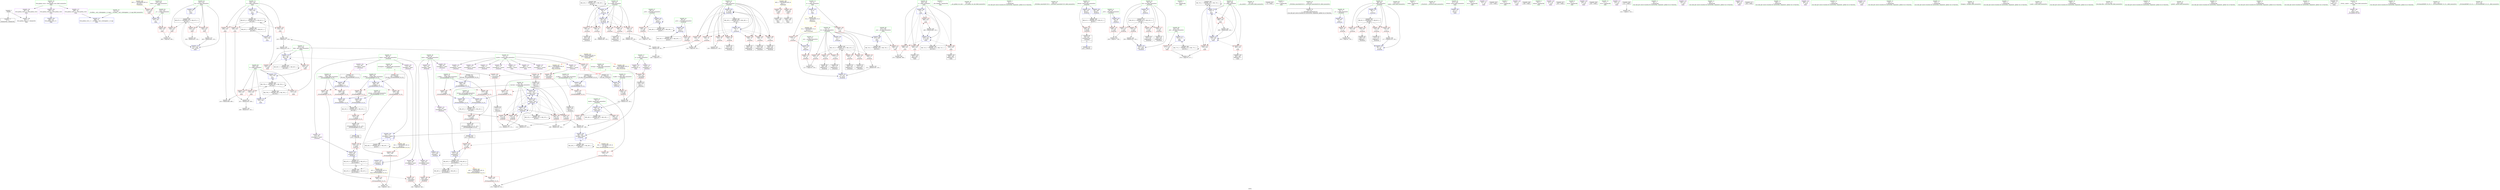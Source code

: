 digraph "SVFG" {
	label="SVFG";

	Node0x55f0d8c3ad70 [shape=record,color=grey,label="{NodeID: 0\nNullPtr}"];
	Node0x55f0d8c3ad70 -> Node0x55f0d8c69370[style=solid];
	Node0x55f0d8c3ad70 -> Node0x55f0d8c6c110[style=solid];
	Node0x55f0d8c88590 [shape=record,color=black,label="{NodeID: 360\nMR_67V_3 = PHI(MR_67V_4, MR_67V_2, )\npts\{322 \}\n}"];
	Node0x55f0d8c88590 -> Node0x55f0d8c6ac30[style=dashed];
	Node0x55f0d8c88590 -> Node0x55f0d8c6ad00[style=dashed];
	Node0x55f0d8c88590 -> Node0x55f0d8c6add0[style=dashed];
	Node0x55f0d8c88590 -> Node0x55f0d8c76960[style=dashed];
	Node0x55f0d8c767c0 [shape=record,color=blue,label="{NodeID: 277\n335\<--426\nr\<--\nmain\n}"];
	Node0x55f0d8c767c0 -> Node0x55f0d8c8ea80[style=dashed];
	Node0x55f0d8c6a4e0 [shape=record,color=red,label="{NodeID: 194\n278\<--277\n\<--\n_ZSt3maxIdERKT_S2_S2_\n}"];
	Node0x55f0d8c6a4e0 -> Node0x55f0d8c7b4c0[style=solid];
	Node0x55f0d8c67670 [shape=record,color=purple,label="{NodeID: 111\n179\<--11\narrayidx29\<--coords\n_Z5solved\n}"];
	Node0x55f0d8c659a0 [shape=record,color=green,label="{NodeID: 28\n29\<--33\nllvm.global_ctors\<--llvm.global_ctors_field_insensitive\nGlob }"];
	Node0x55f0d8c659a0 -> Node0x55f0d8c6cbc0[style=solid];
	Node0x55f0d8c659a0 -> Node0x55f0d8c6ccc0[style=solid];
	Node0x55f0d8c659a0 -> Node0x55f0d8c6cdc0[style=solid];
	Node0x55f0d8c71a00 [shape=record,color=black,label="{NodeID: 388\nMR_24V_2 = PHI(MR_24V_3, MR_24V_1, )\npts\{85 \}\n}"];
	Node0x55f0d8c71a00 -> Node0x55f0d8c74a80[style=dashed];
	Node0x55f0d8c71a00 -> Node0x55f0d8c71a00[style=dashed];
	Node0x55f0d8c6bba0 [shape=record,color=red,label="{NodeID: 222\n423\<--337\n\<--dist\nmain\n|{<s0>12}}"];
	Node0x55f0d8c6bba0:s0 -> Node0x55f0d8cb6290[style=solid,color=red];
	Node0x55f0d8c6d6e0 [shape=record,color=red,label="{NodeID: 139\n340\<--19\n\<--stdin\nmain\n}"];
	Node0x55f0d8c6d6e0 -> Node0x55f0d8c66e50[style=solid];
	Node0x55f0d8c68140 [shape=record,color=green,label="{NodeID: 56\n271\<--272\n__b.addr\<--__b.addr_field_insensitive\n_ZSt3maxIdERKT_S2_S2_\n}"];
	Node0x55f0d8c68140 -> Node0x55f0d8c70120[style=solid];
	Node0x55f0d8c68140 -> Node0x55f0d8c6a340[style=solid];
	Node0x55f0d8c68140 -> Node0x55f0d8c75850[style=solid];
	Node0x55f0d8c79cc0 [shape=record,color=grey,label="{NodeID: 333\n226 = Binary(225, 118, )\n}"];
	Node0x55f0d8c79cc0 -> Node0x55f0d8c751d0[style=solid];
	Node0x55f0d8c751d0 [shape=record,color=blue,label="{NodeID: 250\n78\<--226\nj\<--inc49\n_Z5solved\n}"];
	Node0x55f0d8c751d0 -> Node0x55f0d8c6e580[style=dashed];
	Node0x55f0d8c751d0 -> Node0x55f0d8c6e650[style=dashed];
	Node0x55f0d8c751d0 -> Node0x55f0d8c6e720[style=dashed];
	Node0x55f0d8c751d0 -> Node0x55f0d8c6e7f0[style=dashed];
	Node0x55f0d8c751d0 -> Node0x55f0d8c6e8c0[style=dashed];
	Node0x55f0d8c751d0 -> Node0x55f0d8c6e990[style=dashed];
	Node0x55f0d8c751d0 -> Node0x55f0d8c6ea60[style=dashed];
	Node0x55f0d8c751d0 -> Node0x55f0d8c751d0[style=dashed];
	Node0x55f0d8c751d0 -> Node0x55f0d8c70b00[style=dashed];
	Node0x55f0d8c6eda0 [shape=record,color=red,label="{NodeID: 167\n197\<--82\n\<--mysum\n_Z5solved\n}"];
	Node0x55f0d8c6eda0 -> Node0x55f0d8c793c0[style=solid];
	Node0x55f0d8c69980 [shape=record,color=black,label="{NodeID: 84\n145\<--144\nidxprom14\<--\n_Z5solved\n}"];
	Node0x55f0d8c5b790 [shape=record,color=green,label="{NodeID: 1\n7\<--1\n__dso_handle\<--dummyObj\nGlob }"];
	Node0x55f0d8c88680 [shape=record,color=black,label="{NodeID: 361\nMR_71V_2 = PHI(MR_71V_4, MR_71V_1, )\npts\{326 \}\n}"];
	Node0x55f0d8c88680 -> Node0x55f0d8c76070[style=dashed];
	Node0x55f0d8c76890 [shape=record,color=blue,label="{NodeID: 278\n333\<--429\nl\<--\nmain\n}"];
	Node0x55f0d8c76890 -> Node0x55f0d8c8e580[style=dashed];
	Node0x55f0d8c6a5b0 [shape=record,color=red,label="{NodeID: 195\n312\<--292\n\<--retval\n_ZSt3minIdERKT_S2_S2_\n}"];
	Node0x55f0d8c6a5b0 -> Node0x55f0d8c66d80[style=solid];
	Node0x55f0d8c67740 [shape=record,color=purple,label="{NodeID: 112\n182\<--11\narrayidx31\<--coords\n_Z5solved\n}"];
	Node0x55f0d8c67740 -> Node0x55f0d8c6faa0[style=solid];
	Node0x55f0d8c65a70 [shape=record,color=green,label="{NodeID: 29\n34\<--35\n__cxx_global_var_init\<--__cxx_global_var_init_field_insensitive\n}"];
	Node0x55f0d8c71f00 [shape=record,color=black,label="{NodeID: 389\nMR_26V_2 = PHI(MR_26V_3, MR_26V_1, )\npts\{87 \}\n}"];
	Node0x55f0d8c71f00 -> Node0x55f0d8c74b50[style=dashed];
	Node0x55f0d8c71f00 -> Node0x55f0d8c71f00[style=dashed];
	Node0x55f0d8c6bc70 [shape=record,color=red,label="{NodeID: 223\n426\<--337\n\<--dist\nmain\n}"];
	Node0x55f0d8c6bc70 -> Node0x55f0d8c767c0[style=solid];
	Node0x55f0d8c6d7b0 [shape=record,color=red,label="{NodeID: 140\n346\<--24\n\<--stdout\nmain\n}"];
	Node0x55f0d8c6d7b0 -> Node0x55f0d8c66f20[style=solid];
	Node0x55f0d8c68210 [shape=record,color=green,label="{NodeID: 57\n292\<--293\nretval\<--retval_field_insensitive\n_ZSt3minIdERKT_S2_S2_\n}"];
	Node0x55f0d8c68210 -> Node0x55f0d8c6a5b0[style=solid];
	Node0x55f0d8c68210 -> Node0x55f0d8c75c60[style=solid];
	Node0x55f0d8c68210 -> Node0x55f0d8c75d30[style=solid];
	Node0x55f0d8c79e40 [shape=record,color=grey,label="{NodeID: 334\n161 = Binary(118, 160, )\n}"];
	Node0x55f0d8c79e40 -> Node0x55f0d8c7b040[style=solid];
	Node0x55f0d8c752a0 [shape=record,color=blue,label="{NodeID: 251\n72\<--231\ni3\<--inc52\n_Z5solved\n}"];
	Node0x55f0d8c752a0 -> Node0x55f0d8c8f480[style=dashed];
	Node0x55f0d8c6ee70 [shape=record,color=red,label="{NodeID: 168\n212\<--82\n\<--mysum\n_Z5solved\n}"];
	Node0x55f0d8c6ee70 -> Node0x55f0d8c79540[style=solid];
	Node0x55f0d8c69a50 [shape=record,color=black,label="{NodeID: 85\n149\<--148\nconv17\<--\n_Z5solved\n}"];
	Node0x55f0d8c69a50 -> Node0x55f0d8c749b0[style=solid];
	Node0x55f0d8c5b820 [shape=record,color=green,label="{NodeID: 2\n9\<--1\n\<--dummyObj\nCan only get source location for instruction, argument, global var or function.}"];
	Node0x55f0d8c9bc80 [shape=record,color=yellow,style=double,label="{NodeID: 445\n40V_1 = ENCHI(MR_40V_0)\npts\{650000 \}\nFun[_ZSt3maxIdERKT_S2_S2_]}"];
	Node0x55f0d8c9bc80 -> Node0x55f0d8c6a410[style=dashed];
	Node0x55f0d8c88b80 [shape=record,color=black,label="{NodeID: 362\nMR_73V_2 = PHI(MR_73V_3, MR_73V_1, )\npts\{328 \}\n}"];
	Node0x55f0d8c88b80 -> Node0x55f0d8c76140[style=dashed];
	Node0x55f0d8c76960 [shape=record,color=blue,label="{NodeID: 279\n321\<--445\ntst\<--inc28\nmain\n}"];
	Node0x55f0d8c76960 -> Node0x55f0d8c88590[style=dashed];
	Node0x55f0d8c6a680 [shape=record,color=red,label="{NodeID: 196\n302\<--294\n\<--__a.addr\n_ZSt3minIdERKT_S2_S2_\n}"];
	Node0x55f0d8c6a680 -> Node0x55f0d8c6aa90[style=solid];
	Node0x55f0d8c67810 [shape=record,color=purple,label="{NodeID: 113\n382\<--11\narrayidx\<--coords\nmain\n}"];
	Node0x55f0d8c65b40 [shape=record,color=green,label="{NodeID: 30\n38\<--39\n_ZNSt8ios_base4InitC1Ev\<--_ZNSt8ios_base4InitC1Ev_field_insensitive\n}"];
	Node0x55f0d8c71ff0 [shape=record,color=black,label="{NodeID: 390\nMR_28V_2 = PHI(MR_28V_3, MR_28V_1, )\npts\{89 \}\n}"];
	Node0x55f0d8c71ff0 -> Node0x55f0d8c74e90[style=dashed];
	Node0x55f0d8c71ff0 -> Node0x55f0d8c71ff0[style=dashed];
	Node0x55f0d8c6bd40 [shape=record,color=red,label="{NodeID: 224\n429\<--337\n\<--dist\nmain\n}"];
	Node0x55f0d8c6bd40 -> Node0x55f0d8c76890[style=solid];
	Node0x55f0d8c6d880 [shape=record,color=red,label="{NodeID: 141\n262\<--60\n\<--retval\n_Z5solved\n}"];
	Node0x55f0d8c6d880 -> Node0x55f0d8c66be0[style=solid];
	Node0x55f0d8c682e0 [shape=record,color=green,label="{NodeID: 58\n294\<--295\n__a.addr\<--__a.addr_field_insensitive\n_ZSt3minIdERKT_S2_S2_\n}"];
	Node0x55f0d8c682e0 -> Node0x55f0d8c6a680[style=solid];
	Node0x55f0d8c682e0 -> Node0x55f0d8c6a750[style=solid];
	Node0x55f0d8c682e0 -> Node0x55f0d8c75ac0[style=solid];
	Node0x55f0d8c79fc0 [shape=record,color=grey,label="{NodeID: 335\n186 = Binary(185, 184, )\n}"];
	Node0x55f0d8c79fc0 -> Node0x55f0d8c74cf0[style=solid];
	Node0x55f0d8c75370 [shape=record,color=blue,label="{NodeID: 252\n92\<--9\nj54\<--\n_Z5solved\n}"];
	Node0x55f0d8c75370 -> Node0x55f0d8c8e080[style=dashed];
	Node0x55f0d8c6ef40 [shape=record,color=red,label="{NodeID: 169\n155\<--84\n\<--k\n_Z5solved\n}"];
	Node0x55f0d8c6ef40 -> Node0x55f0d8c7c240[style=solid];
	Node0x55f0d8c69b20 [shape=record,color=black,label="{NodeID: 86\n166\<--165\nidxprom23\<--\n_Z5solved\n}"];
	Node0x55f0d8c3e060 [shape=record,color=green,label="{NodeID: 3\n15\<--1\n.str\<--dummyObj\nGlob }"];
	Node0x55f0d8c9bd60 [shape=record,color=yellow,style=double,label="{NodeID: 446\n30V_1 = ENCHI(MR_30V_0)\npts\{91 \}\nFun[_ZSt3minIdERKT_S2_S2_]}"];
	Node0x55f0d8c9bd60 -> Node0x55f0d8c6a9c0[style=dashed];
	Node0x55f0d8c89080 [shape=record,color=black,label="{NodeID: 363\nMR_75V_2 = PHI(MR_75V_3, MR_75V_1, )\npts\{330 \}\n}"];
	Node0x55f0d8c89080 -> Node0x55f0d8c76210[style=dashed];
	Node0x55f0d8c89080 -> Node0x55f0d8c89080[style=dashed];
	Node0x55f0d8c6a750 [shape=record,color=red,label="{NodeID: 197\n309\<--294\n\<--__a.addr\n_ZSt3minIdERKT_S2_S2_\n}"];
	Node0x55f0d8c6a750 -> Node0x55f0d8c75d30[style=solid];
	Node0x55f0d8c678e0 [shape=record,color=purple,label="{NodeID: 114\n385\<--11\narrayidx13\<--coords\nmain\n}"];
	Node0x55f0d8c65c10 [shape=record,color=green,label="{NodeID: 31\n44\<--45\n__cxa_atexit\<--__cxa_atexit_field_insensitive\n}"];
	Node0x55f0d8c720e0 [shape=record,color=black,label="{NodeID: 391\nMR_30V_2 = PHI(MR_30V_3, MR_30V_1, )\npts\{91 \}\n}"];
	Node0x55f0d8c720e0 -> Node0x55f0d8c75030[style=dashed];
	Node0x55f0d8c720e0 -> Node0x55f0d8c720e0[style=dashed];
	Node0x55f0d8c6be10 [shape=record,color=blue,label="{NodeID: 225\n8\<--9\nn\<--\nGlob }"];
	Node0x55f0d8c6be10 -> Node0x55f0d8c88390[style=dashed];
	Node0x55f0d8c6d950 [shape=record,color=red,label="{NodeID: 142\n129\<--62\n\<--d.addr\n_Z5solved\n}"];
	Node0x55f0d8c6d950 -> Node0x55f0d8c7a440[style=solid];
	Node0x55f0d8c683b0 [shape=record,color=green,label="{NodeID: 59\n296\<--297\n__b.addr\<--__b.addr_field_insensitive\n_ZSt3minIdERKT_S2_S2_\n}"];
	Node0x55f0d8c683b0 -> Node0x55f0d8c6a820[style=solid];
	Node0x55f0d8c683b0 -> Node0x55f0d8c6a8f0[style=solid];
	Node0x55f0d8c683b0 -> Node0x55f0d8c75b90[style=solid];
	Node0x55f0d887f930 [shape=record,color=black,label="{NodeID: 502\n41 = PHI()\n}"];
	Node0x55f0d8c9a530 [shape=record,color=yellow,style=double,label="{NodeID: 419\n85V_1 = ENCHI(MR_85V_0)\npts\{120000 140000 \}\nFun[main]|{<s0>12|<s1>12}}"];
	Node0x55f0d8c9a530:s0 -> Node0x55f0d8c9b550[style=dashed,color=red];
	Node0x55f0d8c9a530:s1 -> Node0x55f0d8c9b630[style=dashed,color=red];
	Node0x55f0d8c7a140 [shape=record,color=grey,label="{NodeID: 336\n390 = Binary(389, 118, )\n}"];
	Node0x55f0d8c7a140 -> Node0x55f0d8c763b0[style=solid];
	Node0x55f0d8c75440 [shape=record,color=blue,label="{NodeID: 253\n94\<--99\n_n55\<--\n_Z5solved\n}"];
	Node0x55f0d8c75440 -> Node0x55f0d8c6f760[style=dashed];
	Node0x55f0d8c6f010 [shape=record,color=red,label="{NodeID: 170\n160\<--84\n\<--k\n_Z5solved\n}"];
	Node0x55f0d8c6f010 -> Node0x55f0d8c79e40[style=solid];
	Node0x55f0d8c69bf0 [shape=record,color=black,label="{NodeID: 87\n169\<--168\nidxprom25\<--\n_Z5solved\n}"];
	Node0x55f0d8c3e0f0 [shape=record,color=green,label="{NodeID: 4\n17\<--1\n.str.1\<--dummyObj\nGlob }"];
	Node0x55f0d8c89580 [shape=record,color=black,label="{NodeID: 364\nMR_77V_2 = PHI(MR_77V_3, MR_77V_1, )\npts\{332 \}\n}"];
	Node0x55f0d8c89580 -> Node0x55f0d8c762e0[style=dashed];
	Node0x55f0d8c89580 -> Node0x55f0d8c89580[style=dashed];
	Node0x55f0d8c6a820 [shape=record,color=red,label="{NodeID: 198\n300\<--296\n\<--__b.addr\n_ZSt3minIdERKT_S2_S2_\n}"];
	Node0x55f0d8c6a820 -> Node0x55f0d8c6a9c0[style=solid];
	Node0x55f0d8c679b0 [shape=record,color=purple,label="{NodeID: 115\n132\<--13\narrayidx9\<--p\n_Z5solved\n}"];
	Node0x55f0d8c679b0 -> Node0x55f0d8c6f830[style=solid];
	Node0x55f0d8c65ce0 [shape=record,color=green,label="{NodeID: 32\n43\<--49\n_ZNSt8ios_base4InitD1Ev\<--_ZNSt8ios_base4InitD1Ev_field_insensitive\n}"];
	Node0x55f0d8c65ce0 -> Node0x55f0d8c69540[style=solid];
	Node0x55f0d8c941b0 [shape=record,color=black,label="{NodeID: 392\nMR_40V_4 = PHI(MR_40V_5, MR_40V_2, )\npts\{650000 \}\n}"];
	Node0x55f0d8c941b0 -> Node0x55f0d8c6fd10[style=dashed];
	Node0x55f0d8c941b0 -> Node0x55f0d8c8d180[style=dashed];
	Node0x55f0d8c6bf10 [shape=record,color=blue,label="{NodeID: 226\n465\<--30\nllvm.global_ctors_0\<--\nGlob }"];
	Node0x55f0d8c6da20 [shape=record,color=red,label="{NodeID: 143\n101\<--68\n\<--i\n_Z5solved\n}"];
	Node0x55f0d8c6da20 -> Node0x55f0d8c7bf40[style=solid];
	Node0x55f0d8c68480 [shape=record,color=green,label="{NodeID: 60\n314\<--315\nmain\<--main_field_insensitive\n}"];
	Node0x55f0d8cb5860 [shape=record,color=black,label="{NodeID: 503\n201 = PHI(264, )\n}"];
	Node0x55f0d8cb5860 -> Node0x55f0d8c6fb70[style=solid];
	Node0x55f0d8c9a640 [shape=record,color=yellow,style=double,label="{NodeID: 420\n2V_1 = ENCHI(MR_2V_0)\npts\{10 \}\nFun[_Z5solved]}"];
	Node0x55f0d8c9a640 -> Node0x55f0d8c6d540[style=dashed];
	Node0x55f0d8c7a2c0 [shape=record,color=grey,label="{NodeID: 337\n445 = Binary(444, 118, )\n}"];
	Node0x55f0d8c7a2c0 -> Node0x55f0d8c76960[style=solid];
	Node0x55f0d8c75510 [shape=record,color=blue,label="{NodeID: 254\n60\<--252\nretval\<--\n_Z5solved\n}"];
	Node0x55f0d8c75510 -> Node0x55f0d8c95f80[style=dashed];
	Node0x55f0d8c6f0e0 [shape=record,color=red,label="{NodeID: 171\n168\<--84\n\<--k\n_Z5solved\n}"];
	Node0x55f0d8c6f0e0 -> Node0x55f0d8c69bf0[style=solid];
	Node0x55f0d8c69cc0 [shape=record,color=black,label="{NodeID: 88\n172\<--171\nconv27\<--\n_Z5solved\n}"];
	Node0x55f0d8c69cc0 -> Node0x55f0d8c7aec0[style=solid];
	Node0x55f0d8c5b050 [shape=record,color=green,label="{NodeID: 5\n19\<--1\nstdin\<--dummyObj\nGlob }"];
	Node0x55f0d8c89a80 [shape=record,color=black,label="{NodeID: 365\nMR_79V_2 = PHI(MR_79V_4, MR_79V_1, )\npts\{334 \}\n}"];
	Node0x55f0d8c89a80 -> Node0x55f0d8c76550[style=dashed];
	Node0x55f0d8c6a8f0 [shape=record,color=red,label="{NodeID: 199\n306\<--296\n\<--__b.addr\n_ZSt3minIdERKT_S2_S2_\n}"];
	Node0x55f0d8c6a8f0 -> Node0x55f0d8c75c60[style=solid];
	Node0x55f0d8c6c3a0 [shape=record,color=purple,label="{NodeID: 116\n395\<--13\narrayidx16\<--p\nmain\n}"];
	Node0x55f0d8c65de0 [shape=record,color=green,label="{NodeID: 33\n56\<--57\n_Z5solved\<--_Z5solved_field_insensitive\n}"];
	Node0x55f0d8c94680 [shape=record,color=black,label="{NodeID: 393\nMR_42V_4 = PHI(MR_42V_5, MR_42V_2, )\npts\{670000 \}\n}"];
	Node0x55f0d8c94680 -> Node0x55f0d8c6fde0[style=dashed];
	Node0x55f0d8c94680 -> Node0x55f0d8c8d680[style=dashed];
	Node0x55f0d8c6c010 [shape=record,color=blue,label="{NodeID: 227\n466\<--31\nllvm.global_ctors_1\<--_GLOBAL__sub_I_dzhulgakov_2_0.cpp\nGlob }"];
	Node0x55f0d8c6daf0 [shape=record,color=red,label="{NodeID: 144\n105\<--68\n\<--i\n_Z5solved\n}"];
	Node0x55f0d8c6daf0 -> Node0x55f0d8c69640[style=solid];
	Node0x55f0d8c68580 [shape=record,color=green,label="{NodeID: 61\n317\<--318\nretval\<--retval_field_insensitive\nmain\n}"];
	Node0x55f0d8c68580 -> Node0x55f0d8c75e00[style=solid];
	Node0x55f0d8cb5a50 [shape=record,color=black,label="{NodeID: 504\n216 = PHI(289, )\n}"];
	Node0x55f0d8cb5a50 -> Node0x55f0d8c6fc40[style=solid];
	Node0x55f0d8c7a440 [shape=record,color=grey,label="{NodeID: 338\n135 = Binary(129, 134, )\n}"];
	Node0x55f0d8c7a440 -> Node0x55f0d8c74740[style=solid];
	Node0x55f0d8c755e0 [shape=record,color=blue,label="{NodeID: 255\n92\<--256\nj54\<--inc67\n_Z5solved\n}"];
	Node0x55f0d8c755e0 -> Node0x55f0d8c8e080[style=dashed];
	Node0x55f0d8c6f1b0 [shape=record,color=red,label="{NodeID: 172\n180\<--84\n\<--k\n_Z5solved\n}"];
	Node0x55f0d8c6f1b0 -> Node0x55f0d8c69e60[style=solid];
	Node0x55f0d8c69d90 [shape=record,color=black,label="{NodeID: 89\n178\<--177\nidxprom28\<--\n_Z5solved\n}"];
	Node0x55f0d8c5b0e0 [shape=record,color=green,label="{NodeID: 6\n20\<--1\n.str.2\<--dummyObj\nGlob }"];
	Node0x55f0d8c89f80 [shape=record,color=black,label="{NodeID: 366\nMR_81V_2 = PHI(MR_81V_4, MR_81V_1, )\npts\{336 \}\n}"];
	Node0x55f0d8c89f80 -> Node0x55f0d8c76620[style=dashed];
	Node0x55f0d8c6a9c0 [shape=record,color=red,label="{NodeID: 200\n301\<--300\n\<--\n_ZSt3minIdERKT_S2_S2_\n}"];
	Node0x55f0d8c6a9c0 -> Node0x55f0d8c7c0c0[style=solid];
	Node0x55f0d8c6c470 [shape=record,color=purple,label="{NodeID: 117\n341\<--15\n\<--.str\nmain\n}"];
	Node0x55f0d8c65ee0 [shape=record,color=green,label="{NodeID: 34\n60\<--61\nretval\<--retval_field_insensitive\n_Z5solved\n}"];
	Node0x55f0d8c65ee0 -> Node0x55f0d8c6d880[style=solid];
	Node0x55f0d8c65ee0 -> Node0x55f0d8c75510[style=solid];
	Node0x55f0d8c65ee0 -> Node0x55f0d8c756b0[style=solid];
	Node0x55f0d8c6c110 [shape=record,color=blue, style = dotted,label="{NodeID: 228\n467\<--3\nllvm.global_ctors_2\<--dummyVal\nGlob }"];
	Node0x55f0d8c6dbc0 [shape=record,color=red,label="{NodeID: 145\n110\<--68\n\<--i\n_Z5solved\n}"];
	Node0x55f0d8c6dbc0 -> Node0x55f0d8c69710[style=solid];
	Node0x55f0d8c68650 [shape=record,color=green,label="{NodeID: 62\n319\<--320\ntests\<--tests_field_insensitive\nmain\n}"];
	Node0x55f0d8c68650 -> Node0x55f0d8c6ab60[style=solid];
	Node0x55f0d8cb5b50 [shape=record,color=black,label="{NodeID: 505\n351 = PHI()\n}"];
	Node0x55f0d8c7a5c0 [shape=record,color=grey,label="{NodeID: 339\n117 = Binary(116, 118, )\n}"];
	Node0x55f0d8c7a5c0 -> Node0x55f0d8c744d0[style=solid];
	Node0x55f0d8c756b0 [shape=record,color=blue,label="{NodeID: 256\n60\<--260\nretval\<--\n_Z5solved\n}"];
	Node0x55f0d8c756b0 -> Node0x55f0d8c95f80[style=dashed];
	Node0x55f0d8c6f280 [shape=record,color=red,label="{NodeID: 173\n190\<--84\n\<--k\n_Z5solved\n}"];
	Node0x55f0d8c6f280 -> Node0x55f0d8c79240[style=solid];
	Node0x55f0d8c69e60 [shape=record,color=black,label="{NodeID: 90\n181\<--180\nidxprom30\<--\n_Z5solved\n}"];
	Node0x55f0d8c5b170 [shape=record,color=green,label="{NodeID: 7\n22\<--1\n.str.3\<--dummyObj\nGlob }"];
	Node0x55f0d8c9c110 [shape=record,color=yellow,style=double,label="{NodeID: 450\n42V_1 = ENCHI(MR_42V_0)\npts\{670000 \}\nFun[_ZSt3minIdERKT_S2_S2_]}"];
	Node0x55f0d8c9c110 -> Node0x55f0d8c6aa90[style=dashed];
	Node0x55f0d8c8a480 [shape=record,color=black,label="{NodeID: 367\nMR_83V_2 = PHI(MR_83V_3, MR_83V_1, )\npts\{338 \}\n}"];
	Node0x55f0d8c8a480 -> Node0x55f0d8c766f0[style=dashed];
	Node0x55f0d8c8a480 -> Node0x55f0d8c8a480[style=dashed];
	Node0x55f0d8c6aa90 [shape=record,color=red,label="{NodeID: 201\n303\<--302\n\<--\n_ZSt3minIdERKT_S2_S2_\n}"];
	Node0x55f0d8c6aa90 -> Node0x55f0d8c7c0c0[style=solid];
	Node0x55f0d8c6c540 [shape=record,color=purple,label="{NodeID: 118\n342\<--17\n\<--.str.1\nmain\n}"];
	Node0x55f0d8c65fb0 [shape=record,color=green,label="{NodeID: 35\n62\<--63\nd.addr\<--d.addr_field_insensitive\n_Z5solved\n}"];
	Node0x55f0d8c65fb0 -> Node0x55f0d8c6d950[style=solid];
	Node0x55f0d8c65fb0 -> Node0x55f0d8c6c210[style=solid];
	Node0x55f0d8c95080 [shape=record,color=black,label="{NodeID: 395\nMR_8V_3 = PHI(MR_8V_4, MR_8V_2, )\npts\{69 \}\n}"];
	Node0x55f0d8c95080 -> Node0x55f0d8c6da20[style=dashed];
	Node0x55f0d8c95080 -> Node0x55f0d8c6daf0[style=dashed];
	Node0x55f0d8c95080 -> Node0x55f0d8c6dbc0[style=dashed];
	Node0x55f0d8c95080 -> Node0x55f0d8c6dc90[style=dashed];
	Node0x55f0d8c95080 -> Node0x55f0d8c744d0[style=dashed];
	Node0x55f0d8c6c210 [shape=record,color=blue,label="{NodeID: 229\n62\<--59\nd.addr\<--d\n_Z5solved\n}"];
	Node0x55f0d8c6c210 -> Node0x55f0d8c6d950[style=dashed];
	Node0x55f0d8c6dc90 [shape=record,color=red,label="{NodeID: 146\n116\<--68\n\<--i\n_Z5solved\n}"];
	Node0x55f0d8c6dc90 -> Node0x55f0d8c7a5c0[style=solid];
	Node0x55f0d8c68720 [shape=record,color=green,label="{NodeID: 63\n321\<--322\ntst\<--tst_field_insensitive\nmain\n}"];
	Node0x55f0d8c68720 -> Node0x55f0d8c6ac30[style=solid];
	Node0x55f0d8c68720 -> Node0x55f0d8c6ad00[style=solid];
	Node0x55f0d8c68720 -> Node0x55f0d8c6add0[style=solid];
	Node0x55f0d8c68720 -> Node0x55f0d8c75ed0[style=solid];
	Node0x55f0d8c68720 -> Node0x55f0d8c76960[style=solid];
	Node0x55f0d8cb5c20 [shape=record,color=black,label="{NodeID: 506\n363 = PHI()\n}"];
	Node0x55f0d8c7a740 [shape=record,color=grey,label="{NodeID: 340\n420 = Binary(419, 421, )\n}"];
	Node0x55f0d8c7a740 -> Node0x55f0d8c766f0[style=solid];
	Node0x55f0d8c75780 [shape=record,color=blue,label="{NodeID: 257\n269\<--265\n__a.addr\<--__a\n_ZSt3maxIdERKT_S2_S2_\n}"];
	Node0x55f0d8c75780 -> Node0x55f0d8c6ff80[style=dashed];
	Node0x55f0d8c75780 -> Node0x55f0d8c70050[style=dashed];
	Node0x55f0d8c6f350 [shape=record,color=red,label="{NodeID: 174\n156\<--86\n\<--_n18\n_Z5solved\n}"];
	Node0x55f0d8c6f350 -> Node0x55f0d8c7c240[style=solid];
	Node0x55f0d8c69f30 [shape=record,color=black,label="{NodeID: 91\n184\<--183\nconv32\<--\n_Z5solved\n}"];
	Node0x55f0d8c69f30 -> Node0x55f0d8c79fc0[style=solid];
	Node0x55f0d8c5b200 [shape=record,color=green,label="{NodeID: 8\n24\<--1\nstdout\<--dummyObj\nGlob }"];
	Node0x55f0d8c6ab60 [shape=record,color=red,label="{NodeID: 202\n355\<--319\n\<--tests\nmain\n}"];
	Node0x55f0d8c6ab60 -> Node0x55f0d8c75fa0[style=solid];
	Node0x55f0d8c6c610 [shape=record,color=purple,label="{NodeID: 119\n347\<--20\n\<--.str.2\nmain\n}"];
	Node0x55f0d8c66080 [shape=record,color=green,label="{NodeID: 36\n64\<--65\nminv\<--minv_field_insensitive\n_Z5solved\n}"];
	Node0x55f0d8c66080 -> Node0x55f0d8c6cec0[style=solid];
	Node0x55f0d8c66080 -> Node0x55f0d8c6cf90[style=solid];
	Node0x55f0d8c66080 -> Node0x55f0d8c6d060[style=solid];
	Node0x55f0d8c66080 -> Node0x55f0d8c6d130[style=solid];
	Node0x55f0d8c74210 [shape=record,color=blue,label="{NodeID: 230\n68\<--9\ni\<--\n_Z5solved\n}"];
	Node0x55f0d8c74210 -> Node0x55f0d8c95080[style=dashed];
	Node0x55f0d8c6dd60 [shape=record,color=red,label="{NodeID: 147\n102\<--70\n\<--_n\n_Z5solved\n}"];
	Node0x55f0d8c6dd60 -> Node0x55f0d8c7bf40[style=solid];
	Node0x55f0d8c687f0 [shape=record,color=green,label="{NodeID: 64\n323\<--324\n_n\<--_n_field_insensitive\nmain\n}"];
	Node0x55f0d8c687f0 -> Node0x55f0d8c6aea0[style=solid];
	Node0x55f0d8c687f0 -> Node0x55f0d8c75fa0[style=solid];
	Node0x55f0d8cb5cf0 [shape=record,color=black,label="{NodeID: 507\n387 = PHI()\n}"];
	Node0x55f0d8c7a8c0 [shape=record,color=grey,label="{NodeID: 341\n437 = Binary(435, 436, )\n}"];
	Node0x55f0d8c7a8c0 -> Node0x55f0d8c7aa40[style=solid];
	Node0x55f0d8c75850 [shape=record,color=blue,label="{NodeID: 258\n271\<--266\n__b.addr\<--__b\n_ZSt3maxIdERKT_S2_S2_\n}"];
	Node0x55f0d8c75850 -> Node0x55f0d8c70120[style=dashed];
	Node0x55f0d8c75850 -> Node0x55f0d8c6a340[style=dashed];
	Node0x55f0d8c6f420 [shape=record,color=red,label="{NodeID: 175\n237\<--92\n\<--j54\n_Z5solved\n}"];
	Node0x55f0d8c6f420 -> Node0x55f0d8c7bdc0[style=solid];
	Node0x55f0d8c6a000 [shape=record,color=black,label="{NodeID: 92\n195\<--194\nidxprom36\<--\n_Z5solved\n}"];
	Node0x55f0d8c5b920 [shape=record,color=green,label="{NodeID: 9\n25\<--1\n.str.4\<--dummyObj\nGlob }"];
	Node0x55f0d8c6ac30 [shape=record,color=red,label="{NodeID: 203\n358\<--321\n\<--tst\nmain\n}"];
	Node0x55f0d8c6ac30 -> Node0x55f0d8c7b1c0[style=solid];
	Node0x55f0d8c6c6e0 [shape=record,color=purple,label="{NodeID: 120\n348\<--22\n\<--.str.3\nmain\n}"];
	Node0x55f0d8c66150 [shape=record,color=green,label="{NodeID: 37\n66\<--67\nmaxv\<--maxv_field_insensitive\n_Z5solved\n}"];
	Node0x55f0d8c66150 -> Node0x55f0d8c6d200[style=solid];
	Node0x55f0d8c66150 -> Node0x55f0d8c6d2d0[style=solid];
	Node0x55f0d8c66150 -> Node0x55f0d8c6d3a0[style=solid];
	Node0x55f0d8c66150 -> Node0x55f0d8c6d470[style=solid];
	Node0x55f0d8c742a0 [shape=record,color=blue,label="{NodeID: 231\n70\<--99\n_n\<--\n_Z5solved\n}"];
	Node0x55f0d8c742a0 -> Node0x55f0d8c6dd60[style=dashed];
	Node0x55f0d8c6de30 [shape=record,color=red,label="{NodeID: 148\n125\<--72\n\<--i3\n_Z5solved\n}"];
	Node0x55f0d8c6de30 -> Node0x55f0d8c7bc40[style=solid];
	Node0x55f0d8c688c0 [shape=record,color=green,label="{NodeID: 65\n325\<--326\ni\<--i_field_insensitive\nmain\n}"];
	Node0x55f0d8c688c0 -> Node0x55f0d8c6af70[style=solid];
	Node0x55f0d8c688c0 -> Node0x55f0d8c6b040[style=solid];
	Node0x55f0d8c688c0 -> Node0x55f0d8c6b110[style=solid];
	Node0x55f0d8c688c0 -> Node0x55f0d8c6b1e0[style=solid];
	Node0x55f0d8c688c0 -> Node0x55f0d8c76070[style=solid];
	Node0x55f0d8c688c0 -> Node0x55f0d8c76480[style=solid];
	Node0x55f0d8cb5dc0 [shape=record,color=black,label="{NodeID: 508\n397 = PHI()\n}"];
	Node0x55f0d8c7aa40 [shape=record,color=grey,label="{NodeID: 342\n438 = Binary(437, 421, )\n}"];
	Node0x55f0d8c75920 [shape=record,color=blue,label="{NodeID: 259\n267\<--281\nretval\<--\n_ZSt3maxIdERKT_S2_S2_\n}"];
	Node0x55f0d8c75920 -> Node0x55f0d8c8db80[style=dashed];
	Node0x55f0d8c6f4f0 [shape=record,color=red,label="{NodeID: 176\n241\<--92\n\<--j54\n_Z5solved\n}"];
	Node0x55f0d8c6f4f0 -> Node0x55f0d8c66a40[style=solid];
	Node0x55f0d8c6a0d0 [shape=record,color=black,label="{NodeID: 93\n206\<--205\nidxprom39\<--\n_Z5solved\n}"];
	Node0x55f0d8c5b9b0 [shape=record,color=green,label="{NodeID: 10\n27\<--1\n.str.5\<--dummyObj\nGlob }"];
	Node0x55f0d8c6ad00 [shape=record,color=red,label="{NodeID: 204\n433\<--321\n\<--tst\nmain\n}"];
	Node0x55f0d8c6ad00 -> Node0x55f0d8c7abc0[style=solid];
	Node0x55f0d8c6c7b0 [shape=record,color=purple,label="{NodeID: 121\n350\<--25\n\<--.str.4\nmain\n}"];
	Node0x55f0d8c66220 [shape=record,color=green,label="{NodeID: 38\n68\<--69\ni\<--i_field_insensitive\n_Z5solved\n}"];
	Node0x55f0d8c66220 -> Node0x55f0d8c6da20[style=solid];
	Node0x55f0d8c66220 -> Node0x55f0d8c6daf0[style=solid];
	Node0x55f0d8c66220 -> Node0x55f0d8c6dbc0[style=solid];
	Node0x55f0d8c66220 -> Node0x55f0d8c6dc90[style=solid];
	Node0x55f0d8c66220 -> Node0x55f0d8c74210[style=solid];
	Node0x55f0d8c66220 -> Node0x55f0d8c744d0[style=solid];
	Node0x55f0d8c95f80 [shape=record,color=black,label="{NodeID: 398\nMR_4V_3 = PHI(MR_4V_4, MR_4V_2, )\npts\{61 \}\n}"];
	Node0x55f0d8c95f80 -> Node0x55f0d8c6d880[style=dashed];
	Node0x55f0d8c74330 [shape=record,color=blue,label="{NodeID: 232\n107\<--109\narrayidx\<--\n_Z5solved\n}"];
	Node0x55f0d8c74330 -> Node0x55f0d8c74330[style=dashed];
	Node0x55f0d8c74330 -> Node0x55f0d8c941b0[style=dashed];
	Node0x55f0d8c6df00 [shape=record,color=red,label="{NodeID: 149\n130\<--72\n\<--i3\n_Z5solved\n}"];
	Node0x55f0d8c6df00 -> Node0x55f0d8c697e0[style=solid];
	Node0x55f0d8c68990 [shape=record,color=green,label="{NodeID: 66\n327\<--328\n_n4\<--_n4_field_insensitive\nmain\n}"];
	Node0x55f0d8c68990 -> Node0x55f0d8c6b2b0[style=solid];
	Node0x55f0d8c68990 -> Node0x55f0d8c76140[style=solid];
	Node0x55f0d8cb5e90 [shape=record,color=black,label="{NodeID: 509\n411 = PHI()\n}"];
	Node0x55f0d8cb5e90 -> Node0x55f0d8c7b640[style=solid];
	Node0x55f0d8c7abc0 [shape=record,color=grey,label="{NodeID: 343\n434 = Binary(433, 118, )\n}"];
	Node0x55f0d8c759f0 [shape=record,color=blue,label="{NodeID: 260\n267\<--284\nretval\<--\n_ZSt3maxIdERKT_S2_S2_\n}"];
	Node0x55f0d8c759f0 -> Node0x55f0d8c8db80[style=dashed];
	Node0x55f0d8c6f5c0 [shape=record,color=red,label="{NodeID: 177\n245\<--92\n\<--j54\n_Z5solved\n}"];
	Node0x55f0d8c6f5c0 -> Node0x55f0d8c66b10[style=solid];
	Node0x55f0d8c6a1a0 [shape=record,color=black,label="{NodeID: 94\n210\<--209\nidxprom41\<--\n_Z5solved\n}"];
	Node0x55f0d8c5ba40 [shape=record,color=green,label="{NodeID: 11\n30\<--1\n\<--dummyObj\nCan only get source location for instruction, argument, global var or function.}"];
	Node0x55f0d8c6add0 [shape=record,color=red,label="{NodeID: 205\n444\<--321\n\<--tst\nmain\n}"];
	Node0x55f0d8c6add0 -> Node0x55f0d8c7a2c0[style=solid];
	Node0x55f0d8c6c880 [shape=record,color=purple,label="{NodeID: 122\n362\<--25\n\<--.str.4\nmain\n}"];
	Node0x55f0d8c662f0 [shape=record,color=green,label="{NodeID: 39\n70\<--71\n_n\<--_n_field_insensitive\n_Z5solved\n}"];
	Node0x55f0d8c662f0 -> Node0x55f0d8c6dd60[style=solid];
	Node0x55f0d8c662f0 -> Node0x55f0d8c742a0[style=solid];
	Node0x55f0d8c74400 [shape=record,color=blue,label="{NodeID: 233\n112\<--114\narrayidx2\<--\n_Z5solved\n}"];
	Node0x55f0d8c74400 -> Node0x55f0d8c74400[style=dashed];
	Node0x55f0d8c74400 -> Node0x55f0d8c94680[style=dashed];
	Node0x55f0d8c6dfd0 [shape=record,color=red,label="{NodeID: 150\n144\<--72\n\<--i3\n_Z5solved\n}"];
	Node0x55f0d8c6dfd0 -> Node0x55f0d8c69980[style=solid];
	Node0x55f0d8c68a60 [shape=record,color=green,label="{NodeID: 67\n329\<--330\nj\<--j_field_insensitive\nmain\n}"];
	Node0x55f0d8c68a60 -> Node0x55f0d8c6b380[style=solid];
	Node0x55f0d8c68a60 -> Node0x55f0d8c6b450[style=solid];
	Node0x55f0d8c68a60 -> Node0x55f0d8c6b520[style=solid];
	Node0x55f0d8c68a60 -> Node0x55f0d8c76210[style=solid];
	Node0x55f0d8c68a60 -> Node0x55f0d8c763b0[style=solid];
	Node0x55f0d8cb5fc0 [shape=record,color=black,label="{NodeID: 510\n424 = PHI(58, )\n}"];
	Node0x55f0d8c7ad40 [shape=record,color=grey,label="{NodeID: 344\n256 = Binary(255, 118, )\n}"];
	Node0x55f0d8c7ad40 -> Node0x55f0d8c755e0[style=solid];
	Node0x55f0d8c75ac0 [shape=record,color=blue,label="{NodeID: 261\n294\<--290\n__a.addr\<--__a\n_ZSt3minIdERKT_S2_S2_\n}"];
	Node0x55f0d8c75ac0 -> Node0x55f0d8c6a680[style=dashed];
	Node0x55f0d8c75ac0 -> Node0x55f0d8c6a750[style=dashed];
	Node0x55f0d8c6f690 [shape=record,color=red,label="{NodeID: 178\n255\<--92\n\<--j54\n_Z5solved\n}"];
	Node0x55f0d8c6f690 -> Node0x55f0d8c7ad40[style=solid];
	Node0x55f0d8c6a270 [shape=record,color=black,label="{NodeID: 95\n221\<--220\nidxprom46\<--\n_Z5solved\n}"];
	Node0x55f0d8c5bad0 [shape=record,color=green,label="{NodeID: 12\n99\<--1\n\<--dummyObj\nCan only get source location for instruction, argument, global var or function.}"];
	Node0x55f0d8c6aea0 [shape=record,color=red,label="{NodeID: 206\n359\<--323\n\<--_n\nmain\n}"];
	Node0x55f0d8c6aea0 -> Node0x55f0d8c7b1c0[style=solid];
	Node0x55f0d8c6c950 [shape=record,color=purple,label="{NodeID: 123\n386\<--25\n\<--.str.4\nmain\n}"];
	Node0x55f0d8c663c0 [shape=record,color=green,label="{NodeID: 40\n72\<--73\ni3\<--i3_field_insensitive\n_Z5solved\n}"];
	Node0x55f0d8c663c0 -> Node0x55f0d8c6de30[style=solid];
	Node0x55f0d8c663c0 -> Node0x55f0d8c6df00[style=solid];
	Node0x55f0d8c663c0 -> Node0x55f0d8c6dfd0[style=solid];
	Node0x55f0d8c663c0 -> Node0x55f0d8c6e0a0[style=solid];
	Node0x55f0d8c663c0 -> Node0x55f0d8c6e170[style=solid];
	Node0x55f0d8c663c0 -> Node0x55f0d8c6e240[style=solid];
	Node0x55f0d8c663c0 -> Node0x55f0d8c745a0[style=solid];
	Node0x55f0d8c663c0 -> Node0x55f0d8c752a0[style=solid];
	Node0x55f0d8c744d0 [shape=record,color=blue,label="{NodeID: 234\n68\<--117\ni\<--inc\n_Z5solved\n}"];
	Node0x55f0d8c744d0 -> Node0x55f0d8c95080[style=dashed];
	Node0x55f0d8c6e0a0 [shape=record,color=red,label="{NodeID: 151\n165\<--72\n\<--i3\n_Z5solved\n}"];
	Node0x55f0d8c6e0a0 -> Node0x55f0d8c69b20[style=solid];
	Node0x55f0d8c68b30 [shape=record,color=green,label="{NodeID: 68\n331\<--332\n_n8\<--_n8_field_insensitive\nmain\n}"];
	Node0x55f0d8c68b30 -> Node0x55f0d8c6b5f0[style=solid];
	Node0x55f0d8c68b30 -> Node0x55f0d8c762e0[style=solid];
	Node0x55f0d8cb6100 [shape=record,color=black,label="{NodeID: 511\n440 = PHI()\n}"];
	Node0x55f0d8c7aec0 [shape=record,color=grey,label="{NodeID: 345\n174 = Binary(173, 172, )\n}"];
	Node0x55f0d8c7aec0 -> Node0x55f0d8c74c20[style=solid];
	Node0x55f0d8c75b90 [shape=record,color=blue,label="{NodeID: 262\n296\<--291\n__b.addr\<--__b\n_ZSt3minIdERKT_S2_S2_\n}"];
	Node0x55f0d8c75b90 -> Node0x55f0d8c6a820[style=dashed];
	Node0x55f0d8c75b90 -> Node0x55f0d8c6a8f0[style=dashed];
	Node0x55f0d8c6f760 [shape=record,color=red,label="{NodeID: 179\n238\<--94\n\<--_n55\n_Z5solved\n}"];
	Node0x55f0d8c6f760 -> Node0x55f0d8c7bdc0[style=solid];
	Node0x55f0d8c66a40 [shape=record,color=black,label="{NodeID: 96\n242\<--241\nidxprom59\<--\n_Z5solved\n}"];
	Node0x55f0d8c5bba0 [shape=record,color=green,label="{NodeID: 13\n109\<--1\n\<--dummyObj\nCan only get source location for instruction, argument, global var or function.}"];
	Node0x55f0d8c6af70 [shape=record,color=red,label="{NodeID: 207\n368\<--325\n\<--i\nmain\n}"];
	Node0x55f0d8c6af70 -> Node0x55f0d8c7b340[style=solid];
	Node0x55f0d8c6ca20 [shape=record,color=purple,label="{NodeID: 124\n396\<--25\n\<--.str.4\nmain\n}"];
	Node0x55f0d8c66490 [shape=record,color=green,label="{NodeID: 41\n74\<--75\n_n4\<--_n4_field_insensitive\n_Z5solved\n}"];
	Node0x55f0d8c66490 -> Node0x55f0d8c6e310[style=solid];
	Node0x55f0d8c66490 -> Node0x55f0d8c74670[style=solid];
	Node0x55f0d8c96e80 [shape=record,color=black,label="{NodeID: 401\nMR_53V_3 = PHI(MR_53V_4, MR_53V_2, )\npts\{293 \}\n}"];
	Node0x55f0d8c96e80 -> Node0x55f0d8c6a5b0[style=dashed];
	Node0x55f0d8c745a0 [shape=record,color=blue,label="{NodeID: 235\n72\<--9\ni3\<--\n_Z5solved\n}"];
	Node0x55f0d8c745a0 -> Node0x55f0d8c8f480[style=dashed];
	Node0x55f0d8c6e170 [shape=record,color=red,label="{NodeID: 152\n177\<--72\n\<--i3\n_Z5solved\n}"];
	Node0x55f0d8c6e170 -> Node0x55f0d8c69d90[style=solid];
	Node0x55f0d8c68c00 [shape=record,color=green,label="{NodeID: 69\n333\<--334\nl\<--l_field_insensitive\nmain\n}"];
	Node0x55f0d8c68c00 -> Node0x55f0d8c6b6c0[style=solid];
	Node0x55f0d8c68c00 -> Node0x55f0d8c6b790[style=solid];
	Node0x55f0d8c68c00 -> Node0x55f0d8c6b860[style=solid];
	Node0x55f0d8c68c00 -> Node0x55f0d8c76550[style=solid];
	Node0x55f0d8c68c00 -> Node0x55f0d8c76890[style=solid];
	Node0x55f0d8cb6290 [shape=record,color=black,label="{NodeID: 512\n59 = PHI(423, )\n0th arg _Z5solved }"];
	Node0x55f0d8cb6290 -> Node0x55f0d8c6c210[style=solid];
	Node0x55f0d8c7b040 [shape=record,color=grey,label="{NodeID: 346\n162 = Binary(159, 161, )\n}"];
	Node0x55f0d8c7b040 -> Node0x55f0d8c7c3c0[style=solid];
	Node0x55f0d8c75c60 [shape=record,color=blue,label="{NodeID: 263\n292\<--306\nretval\<--\n_ZSt3minIdERKT_S2_S2_\n}"];
	Node0x55f0d8c75c60 -> Node0x55f0d8c96e80[style=dashed];
	Node0x55f0d8c6f830 [shape=record,color=red,label="{NodeID: 180\n133\<--132\n\<--arrayidx9\n_Z5solved\n}"];
	Node0x55f0d8c6f830 -> Node0x55f0d8c698b0[style=solid];
	Node0x55f0d8c66b10 [shape=record,color=black,label="{NodeID: 97\n246\<--245\nidxprom61\<--\n_Z5solved\n}"];
	Node0x55f0d8c650c0 [shape=record,color=green,label="{NodeID: 14\n114\<--1\n\<--dummyObj\nCan only get source location for instruction, argument, global var or function.}"];
	Node0x55f0d8c6b040 [shape=record,color=red,label="{NodeID: 208\n380\<--325\n\<--i\nmain\n}"];
	Node0x55f0d8c6b040 -> Node0x55f0d8c66ff0[style=solid];
	Node0x55f0d8c6caf0 [shape=record,color=purple,label="{NodeID: 125\n439\<--27\n\<--.str.5\nmain\n}"];
	Node0x55f0d8c66560 [shape=record,color=green,label="{NodeID: 42\n76\<--77\nmaxd\<--maxd_field_insensitive\n_Z5solved\n}"];
	Node0x55f0d8c66560 -> Node0x55f0d8c6e3e0[style=solid];
	Node0x55f0d8c66560 -> Node0x55f0d8c6e4b0[style=solid];
	Node0x55f0d8c66560 -> Node0x55f0d8c74740[style=solid];
	Node0x55f0d8c74670 [shape=record,color=blue,label="{NodeID: 236\n74\<--122\n_n4\<--\n_Z5solved\n}"];
	Node0x55f0d8c74670 -> Node0x55f0d8c6e310[style=dashed];
	Node0x55f0d8c6e240 [shape=record,color=red,label="{NodeID: 153\n230\<--72\n\<--i3\n_Z5solved\n}"];
	Node0x55f0d8c6e240 -> Node0x55f0d8c79b40[style=solid];
	Node0x55f0d8c68cd0 [shape=record,color=green,label="{NodeID: 70\n335\<--336\nr\<--r_field_insensitive\nmain\n}"];
	Node0x55f0d8c68cd0 -> Node0x55f0d8c6b930[style=solid];
	Node0x55f0d8c68cd0 -> Node0x55f0d8c6ba00[style=solid];
	Node0x55f0d8c68cd0 -> Node0x55f0d8c6bad0[style=solid];
	Node0x55f0d8c68cd0 -> Node0x55f0d8c76620[style=solid];
	Node0x55f0d8c68cd0 -> Node0x55f0d8c767c0[style=solid];
	Node0x55f0d8cb6400 [shape=record,color=black,label="{NodeID: 513\n265 = PHI(196, )\n0th arg _ZSt3maxIdERKT_S2_S2_ }"];
	Node0x55f0d8cb6400 -> Node0x55f0d8c75780[style=solid];
	Node0x55f0d8c7b1c0 [shape=record,color=grey,label="{NodeID: 347\n360 = cmp(358, 359, )\n}"];
	Node0x55f0d8c75d30 [shape=record,color=blue,label="{NodeID: 264\n292\<--309\nretval\<--\n_ZSt3minIdERKT_S2_S2_\n}"];
	Node0x55f0d8c75d30 -> Node0x55f0d8c96e80[style=dashed];
	Node0x55f0d8c6f900 [shape=record,color=red,label="{NodeID: 181\n148\<--147\n\<--arrayidx16\n_Z5solved\n}"];
	Node0x55f0d8c6f900 -> Node0x55f0d8c69a50[style=solid];
	Node0x55f0d8c66be0 [shape=record,color=black,label="{NodeID: 98\n58\<--262\n_Z5solved_ret\<--\n_Z5solved\n|{<s0>12}}"];
	Node0x55f0d8c66be0:s0 -> Node0x55f0d8cb5fc0[style=solid,color=blue];
	Node0x55f0d8c65150 [shape=record,color=green,label="{NodeID: 15\n118\<--1\n\<--dummyObj\nCan only get source location for instruction, argument, global var or function.}"];
	Node0x55f0d8c6b110 [shape=record,color=red,label="{NodeID: 209\n393\<--325\n\<--i\nmain\n}"];
	Node0x55f0d8c6b110 -> Node0x55f0d8c67190[style=solid];
	Node0x55f0d8c6cbc0 [shape=record,color=purple,label="{NodeID: 126\n465\<--29\nllvm.global_ctors_0\<--llvm.global_ctors\nGlob }"];
	Node0x55f0d8c6cbc0 -> Node0x55f0d8c6bf10[style=solid];
	Node0x55f0d8c66630 [shape=record,color=green,label="{NodeID: 43\n78\<--79\nj\<--j_field_insensitive\n_Z5solved\n}"];
	Node0x55f0d8c66630 -> Node0x55f0d8c6e580[style=solid];
	Node0x55f0d8c66630 -> Node0x55f0d8c6e650[style=solid];
	Node0x55f0d8c66630 -> Node0x55f0d8c6e720[style=solid];
	Node0x55f0d8c66630 -> Node0x55f0d8c6e7f0[style=solid];
	Node0x55f0d8c66630 -> Node0x55f0d8c6e8c0[style=solid];
	Node0x55f0d8c66630 -> Node0x55f0d8c6e990[style=solid];
	Node0x55f0d8c66630 -> Node0x55f0d8c6ea60[style=solid];
	Node0x55f0d8c66630 -> Node0x55f0d8c74810[style=solid];
	Node0x55f0d8c66630 -> Node0x55f0d8c751d0[style=solid];
	Node0x55f0d8c74740 [shape=record,color=blue,label="{NodeID: 237\n76\<--135\nmaxd\<--mul\n_Z5solved\n}"];
	Node0x55f0d8c74740 -> Node0x55f0d8c6e3e0[style=dashed];
	Node0x55f0d8c74740 -> Node0x55f0d8c6e4b0[style=dashed];
	Node0x55f0d8c74740 -> Node0x55f0d8c70600[style=dashed];
	Node0x55f0d8c6e310 [shape=record,color=red,label="{NodeID: 154\n126\<--74\n\<--_n4\n_Z5solved\n}"];
	Node0x55f0d8c6e310 -> Node0x55f0d8c7bc40[style=solid];
	Node0x55f0d8c68da0 [shape=record,color=green,label="{NodeID: 71\n337\<--338\ndist\<--dist_field_insensitive\nmain\n}"];
	Node0x55f0d8c68da0 -> Node0x55f0d8c6bba0[style=solid];
	Node0x55f0d8c68da0 -> Node0x55f0d8c6bc70[style=solid];
	Node0x55f0d8c68da0 -> Node0x55f0d8c6bd40[style=solid];
	Node0x55f0d8c68da0 -> Node0x55f0d8c766f0[style=solid];
	Node0x55f0d8cb6540 [shape=record,color=black,label="{NodeID: 514\n266 = PHI(88, )\n1st arg _ZSt3maxIdERKT_S2_S2_ }"];
	Node0x55f0d8cb6540 -> Node0x55f0d8c75850[style=solid];
	Node0x55f0d8c7b340 [shape=record,color=grey,label="{NodeID: 348\n370 = cmp(368, 369, )\n}"];
	Node0x55f0d8c75e00 [shape=record,color=blue,label="{NodeID: 265\n317\<--9\nretval\<--\nmain\n}"];
	Node0x55f0d8c6f9d0 [shape=record,color=red,label="{NodeID: 182\n171\<--170\n\<--arrayidx26\n_Z5solved\n}"];
	Node0x55f0d8c6f9d0 -> Node0x55f0d8c69cc0[style=solid];
	Node0x55f0d8c66cb0 [shape=record,color=black,label="{NodeID: 99\n264\<--287\n_ZSt3maxIdERKT_S2_S2__ret\<--\n_ZSt3maxIdERKT_S2_S2_\n|{<s0>3}}"];
	Node0x55f0d8c66cb0:s0 -> Node0x55f0d8cb5860[style=solid,color=blue];
	Node0x55f0d8c651e0 [shape=record,color=green,label="{NodeID: 16\n153\<--1\n\<--dummyObj\nCan only get source location for instruction, argument, global var or function.}"];
	Node0x55f0d8c8d180 [shape=record,color=black,label="{NodeID: 376\nMR_40V_5 = PHI(MR_40V_6, MR_40V_4, )\npts\{650000 \}\n|{|<s3>3}}"];
	Node0x55f0d8c8d180 -> Node0x55f0d8c6fb70[style=dashed];
	Node0x55f0d8c8d180 -> Node0x55f0d8c74f60[style=dashed];
	Node0x55f0d8c8d180 -> Node0x55f0d8c941b0[style=dashed];
	Node0x55f0d8c8d180:s3 -> Node0x55f0d8c9bc80[style=dashed,color=red];
	Node0x55f0d8c6b1e0 [shape=record,color=red,label="{NodeID: 210\n399\<--325\n\<--i\nmain\n}"];
	Node0x55f0d8c6b1e0 -> Node0x55f0d8c796c0[style=solid];
	Node0x55f0d8c6ccc0 [shape=record,color=purple,label="{NodeID: 127\n466\<--29\nllvm.global_ctors_1\<--llvm.global_ctors\nGlob }"];
	Node0x55f0d8c6ccc0 -> Node0x55f0d8c6c010[style=solid];
	Node0x55f0d8c66700 [shape=record,color=green,label="{NodeID: 44\n80\<--81\n_n10\<--_n10_field_insensitive\n_Z5solved\n}"];
	Node0x55f0d8c66700 -> Node0x55f0d8c6eb30[style=solid];
	Node0x55f0d8c66700 -> Node0x55f0d8c748e0[style=solid];
	Node0x55f0d8c74810 [shape=record,color=blue,label="{NodeID: 238\n78\<--9\nj\<--\n_Z5solved\n}"];
	Node0x55f0d8c74810 -> Node0x55f0d8c6e580[style=dashed];
	Node0x55f0d8c74810 -> Node0x55f0d8c6e650[style=dashed];
	Node0x55f0d8c74810 -> Node0x55f0d8c6e720[style=dashed];
	Node0x55f0d8c74810 -> Node0x55f0d8c6e7f0[style=dashed];
	Node0x55f0d8c74810 -> Node0x55f0d8c6e8c0[style=dashed];
	Node0x55f0d8c74810 -> Node0x55f0d8c6e990[style=dashed];
	Node0x55f0d8c74810 -> Node0x55f0d8c6ea60[style=dashed];
	Node0x55f0d8c74810 -> Node0x55f0d8c751d0[style=dashed];
	Node0x55f0d8c74810 -> Node0x55f0d8c70b00[style=dashed];
	Node0x55f0d8c6e3e0 [shape=record,color=red,label="{NodeID: 155\n198\<--76\n\<--maxd\n_Z5solved\n}"];
	Node0x55f0d8c6e3e0 -> Node0x55f0d8c793c0[style=solid];
	Node0x55f0d8c68e70 [shape=record,color=green,label="{NodeID: 72\n344\<--345\nfreopen\<--freopen_field_insensitive\n}"];
	Node0x55f0d8cb6680 [shape=record,color=black,label="{NodeID: 515\n290 = PHI(211, )\n0th arg _ZSt3minIdERKT_S2_S2_ }"];
	Node0x55f0d8cb6680 -> Node0x55f0d8c75ac0[style=solid];
	Node0x55f0d8c7b4c0 [shape=record,color=grey,label="{NodeID: 349\n279 = cmp(276, 278, )\n}"];
	Node0x55f0d8c75ed0 [shape=record,color=blue,label="{NodeID: 266\n321\<--9\ntst\<--\nmain\n}"];
	Node0x55f0d8c75ed0 -> Node0x55f0d8c88590[style=dashed];
	Node0x55f0d8c6faa0 [shape=record,color=red,label="{NodeID: 183\n183\<--182\n\<--arrayidx31\n_Z5solved\n}"];
	Node0x55f0d8c6faa0 -> Node0x55f0d8c69f30[style=solid];
	Node0x55f0d8c66d80 [shape=record,color=black,label="{NodeID: 100\n289\<--312\n_ZSt3minIdERKT_S2_S2__ret\<--\n_ZSt3minIdERKT_S2_S2_\n|{<s0>4}}"];
	Node0x55f0d8c66d80:s0 -> Node0x55f0d8cb5a50[style=solid,color=blue];
	Node0x55f0d8c65270 [shape=record,color=green,label="{NodeID: 17\n252\<--1\n\<--dummyObj\nCan only get source location for instruction, argument, global var or function.}"];
	Node0x55f0d8c8d680 [shape=record,color=black,label="{NodeID: 377\nMR_42V_5 = PHI(MR_42V_6, MR_42V_4, )\npts\{670000 \}\n|{|<s3>4}}"];
	Node0x55f0d8c8d680 -> Node0x55f0d8c6fc40[style=dashed];
	Node0x55f0d8c8d680 -> Node0x55f0d8c75100[style=dashed];
	Node0x55f0d8c8d680 -> Node0x55f0d8c94680[style=dashed];
	Node0x55f0d8c8d680:s3 -> Node0x55f0d8c9c110[style=dashed,color=red];
	Node0x55f0d8c6b2b0 [shape=record,color=red,label="{NodeID: 211\n369\<--327\n\<--_n4\nmain\n}"];
	Node0x55f0d8c6b2b0 -> Node0x55f0d8c7b340[style=solid];
	Node0x55f0d8c6cdc0 [shape=record,color=purple,label="{NodeID: 128\n467\<--29\nllvm.global_ctors_2\<--llvm.global_ctors\nGlob }"];
	Node0x55f0d8c6cdc0 -> Node0x55f0d8c6c110[style=solid];
	Node0x55f0d8c667d0 [shape=record,color=green,label="{NodeID: 45\n82\<--83\nmysum\<--mysum_field_insensitive\n_Z5solved\n}"];
	Node0x55f0d8c667d0 -> Node0x55f0d8c6ec00[style=solid];
	Node0x55f0d8c667d0 -> Node0x55f0d8c6ecd0[style=solid];
	Node0x55f0d8c667d0 -> Node0x55f0d8c6eda0[style=solid];
	Node0x55f0d8c667d0 -> Node0x55f0d8c6ee70[style=solid];
	Node0x55f0d8c667d0 -> Node0x55f0d8c749b0[style=solid];
	Node0x55f0d8c667d0 -> Node0x55f0d8c74c20[style=solid];
	Node0x55f0d8c667d0 -> Node0x55f0d8c74cf0[style=solid];
	Node0x55f0d8c748e0 [shape=record,color=blue,label="{NodeID: 239\n80\<--99\n_n10\<--\n_Z5solved\n}"];
	Node0x55f0d8c748e0 -> Node0x55f0d8c6eb30[style=dashed];
	Node0x55f0d8c748e0 -> Node0x55f0d8c71000[style=dashed];
	Node0x55f0d8c6e4b0 [shape=record,color=red,label="{NodeID: 156\n213\<--76\n\<--maxd\n_Z5solved\n}"];
	Node0x55f0d8c6e4b0 -> Node0x55f0d8c79540[style=solid];
	Node0x55f0d8c68f70 [shape=record,color=green,label="{NodeID: 73\n352\<--353\nscanf\<--scanf_field_insensitive\n}"];
	Node0x55f0d8cb67c0 [shape=record,color=black,label="{NodeID: 516\n291 = PHI(90, )\n1st arg _ZSt3minIdERKT_S2_S2_ }"];
	Node0x55f0d8cb67c0 -> Node0x55f0d8c75b90[style=solid];
	Node0x55f0d8c7b640 [shape=record,color=grey,label="{NodeID: 350\n414 = cmp(411, 415, )\n}"];
	Node0x55f0d8c75fa0 [shape=record,color=blue,label="{NodeID: 267\n323\<--355\n_n\<--\nmain\n}"];
	Node0x55f0d8c75fa0 -> Node0x55f0d8c6aea0[style=dashed];
	Node0x55f0d8c6fb70 [shape=record,color=red,label="{NodeID: 184\n204\<--201\n\<--call\n_Z5solved\n}"];
	Node0x55f0d8c6fb70 -> Node0x55f0d8c74f60[style=solid];
	Node0x55f0d8c66e50 [shape=record,color=black,label="{NodeID: 101\n343\<--340\ncall\<--\nmain\n}"];
	Node0x55f0d8c65300 [shape=record,color=green,label="{NodeID: 18\n260\<--1\n\<--dummyObj\nCan only get source location for instruction, argument, global var or function.}"];
	Node0x55f0d8c8db80 [shape=record,color=black,label="{NodeID: 378\nMR_45V_3 = PHI(MR_45V_4, MR_45V_2, )\npts\{268 \}\n}"];
	Node0x55f0d8c8db80 -> Node0x55f0d8c6feb0[style=dashed];
	Node0x55f0d8c6b380 [shape=record,color=red,label="{NodeID: 212\n376\<--329\n\<--j\nmain\n}"];
	Node0x55f0d8c6b380 -> Node0x55f0d8c7b7c0[style=solid];
	Node0x55f0d8c6cec0 [shape=record,color=purple,label="{NodeID: 129\n107\<--64\narrayidx\<--minv\n_Z5solved\n}"];
	Node0x55f0d8c6cec0 -> Node0x55f0d8c74330[style=solid];
	Node0x55f0d8c668a0 [shape=record,color=green,label="{NodeID: 46\n84\<--85\nk\<--k_field_insensitive\n_Z5solved\n}"];
	Node0x55f0d8c668a0 -> Node0x55f0d8c6ef40[style=solid];
	Node0x55f0d8c668a0 -> Node0x55f0d8c6f010[style=solid];
	Node0x55f0d8c668a0 -> Node0x55f0d8c6f0e0[style=solid];
	Node0x55f0d8c668a0 -> Node0x55f0d8c6f1b0[style=solid];
	Node0x55f0d8c668a0 -> Node0x55f0d8c6f280[style=solid];
	Node0x55f0d8c668a0 -> Node0x55f0d8c74a80[style=solid];
	Node0x55f0d8c668a0 -> Node0x55f0d8c74dc0[style=solid];
	Node0x55f0d8c88280 [shape=record,color=yellow,style=double,label="{NodeID: 406\n60V_1 = ENCHI(MR_60V_0)\npts\{1 \}\nFun[main]}"];
	Node0x55f0d8c88280 -> Node0x55f0d8c6d6e0[style=dashed];
	Node0x55f0d8c88280 -> Node0x55f0d8c6d7b0[style=dashed];
	Node0x55f0d8c749b0 [shape=record,color=blue,label="{NodeID: 240\n82\<--149\nmysum\<--conv17\n_Z5solved\n}"];
	Node0x55f0d8c749b0 -> Node0x55f0d8c6ec00[style=dashed];
	Node0x55f0d8c749b0 -> Node0x55f0d8c6ecd0[style=dashed];
	Node0x55f0d8c749b0 -> Node0x55f0d8c6eda0[style=dashed];
	Node0x55f0d8c749b0 -> Node0x55f0d8c6ee70[style=dashed];
	Node0x55f0d8c749b0 -> Node0x55f0d8c749b0[style=dashed];
	Node0x55f0d8c749b0 -> Node0x55f0d8c74c20[style=dashed];
	Node0x55f0d8c749b0 -> Node0x55f0d8c74cf0[style=dashed];
	Node0x55f0d8c749b0 -> Node0x55f0d8c71500[style=dashed];
	Node0x55f0d8c6e580 [shape=record,color=red,label="{NodeID: 157\n140\<--78\n\<--j\n_Z5solved\n}"];
	Node0x55f0d8c6e580 -> Node0x55f0d8c7bac0[style=solid];
	Node0x55f0d8c69070 [shape=record,color=green,label="{NodeID: 74\n412\<--413\nllvm.fabs.f64\<--llvm.fabs.f64_field_insensitive\n}"];
	Node0x55f0d8c7b7c0 [shape=record,color=grey,label="{NodeID: 351\n378 = cmp(376, 377, )\n}"];
	Node0x55f0d8c76070 [shape=record,color=blue,label="{NodeID: 268\n325\<--9\ni\<--\nmain\n}"];
	Node0x55f0d8c76070 -> Node0x55f0d8c6af70[style=dashed];
	Node0x55f0d8c76070 -> Node0x55f0d8c6b040[style=dashed];
	Node0x55f0d8c76070 -> Node0x55f0d8c6b110[style=dashed];
	Node0x55f0d8c76070 -> Node0x55f0d8c6b1e0[style=dashed];
	Node0x55f0d8c76070 -> Node0x55f0d8c76480[style=dashed];
	Node0x55f0d8c76070 -> Node0x55f0d8c88680[style=dashed];
	Node0x55f0d8c6fc40 [shape=record,color=red,label="{NodeID: 185\n219\<--216\n\<--call45\n_Z5solved\n}"];
	Node0x55f0d8c6fc40 -> Node0x55f0d8c75100[style=solid];
	Node0x55f0d8c66f20 [shape=record,color=black,label="{NodeID: 102\n349\<--346\ncall1\<--\nmain\n}"];
	Node0x55f0d8c65390 [shape=record,color=green,label="{NodeID: 19\n374\<--1\n\<--dummyObj\nCan only get source location for instruction, argument, global var or function.}"];
	Node0x55f0d8c8e080 [shape=record,color=black,label="{NodeID: 379\nMR_32V_3 = PHI(MR_32V_4, MR_32V_2, )\npts\{93 \}\n}"];
	Node0x55f0d8c8e080 -> Node0x55f0d8c6f420[style=dashed];
	Node0x55f0d8c8e080 -> Node0x55f0d8c6f4f0[style=dashed];
	Node0x55f0d8c8e080 -> Node0x55f0d8c6f5c0[style=dashed];
	Node0x55f0d8c8e080 -> Node0x55f0d8c6f690[style=dashed];
	Node0x55f0d8c8e080 -> Node0x55f0d8c755e0[style=dashed];
	Node0x55f0d8c6b450 [shape=record,color=red,label="{NodeID: 213\n383\<--329\n\<--j\nmain\n}"];
	Node0x55f0d8c6b450 -> Node0x55f0d8c670c0[style=solid];
	Node0x55f0d8c6cf90 [shape=record,color=purple,label="{NodeID: 130\n196\<--64\narrayidx37\<--minv\n_Z5solved\n|{<s0>3}}"];
	Node0x55f0d8c6cf90:s0 -> Node0x55f0d8cb6400[style=solid,color=red];
	Node0x55f0d8c66970 [shape=record,color=green,label="{NodeID: 47\n86\<--87\n_n18\<--_n18_field_insensitive\n_Z5solved\n}"];
	Node0x55f0d8c66970 -> Node0x55f0d8c6f350[style=solid];
	Node0x55f0d8c66970 -> Node0x55f0d8c74b50[style=solid];
	Node0x55f0d8c88390 [shape=record,color=yellow,style=double,label="{NodeID: 407\n2V_1 = ENCHI(MR_2V_0)\npts\{10 \}\nFun[main]|{|<s1>12}}"];
	Node0x55f0d8c88390 -> Node0x55f0d8c6d610[style=dashed];
	Node0x55f0d8c88390:s1 -> Node0x55f0d8c9a640[style=dashed,color=red];
	Node0x55f0d8c74a80 [shape=record,color=blue,label="{NodeID: 241\n84\<--9\nk\<--\n_Z5solved\n}"];
	Node0x55f0d8c74a80 -> Node0x55f0d8c6ef40[style=dashed];
	Node0x55f0d8c74a80 -> Node0x55f0d8c6f010[style=dashed];
	Node0x55f0d8c74a80 -> Node0x55f0d8c6f0e0[style=dashed];
	Node0x55f0d8c74a80 -> Node0x55f0d8c6f1b0[style=dashed];
	Node0x55f0d8c74a80 -> Node0x55f0d8c6f280[style=dashed];
	Node0x55f0d8c74a80 -> Node0x55f0d8c74a80[style=dashed];
	Node0x55f0d8c74a80 -> Node0x55f0d8c74dc0[style=dashed];
	Node0x55f0d8c74a80 -> Node0x55f0d8c71a00[style=dashed];
	Node0x55f0d8c6e650 [shape=record,color=red,label="{NodeID: 158\n159\<--78\n\<--j\n_Z5solved\n}"];
	Node0x55f0d8c6e650 -> Node0x55f0d8c7b040[style=solid];
	Node0x55f0d8c69170 [shape=record,color=green,label="{NodeID: 75\n441\<--442\nprintf\<--printf_field_insensitive\n}"];
	Node0x55f0d8c7b940 [shape=record,color=grey,label="{NodeID: 352\n249 = cmp(244, 248, )\n}"];
	Node0x55f0d8c76140 [shape=record,color=blue,label="{NodeID: 269\n327\<--365\n_n4\<--\nmain\n}"];
	Node0x55f0d8c76140 -> Node0x55f0d8c6b2b0[style=dashed];
	Node0x55f0d8c76140 -> Node0x55f0d8c88b80[style=dashed];
	Node0x55f0d8c6fd10 [shape=record,color=red,label="{NodeID: 186\n244\<--243\n\<--arrayidx60\n_Z5solved\n}"];
	Node0x55f0d8c6fd10 -> Node0x55f0d8c7b940[style=solid];
	Node0x55f0d8c66ff0 [shape=record,color=black,label="{NodeID: 103\n381\<--380\nidxprom\<--\nmain\n}"];
	Node0x55f0d8c65420 [shape=record,color=green,label="{NodeID: 20\n404\<--1\n\<--dummyObj\nCan only get source location for instruction, argument, global var or function.}"];
	Node0x55f0d8c8e580 [shape=record,color=black,label="{NodeID: 380\nMR_79V_4 = PHI(MR_79V_5, MR_79V_3, )\npts\{334 \}\n}"];
	Node0x55f0d8c8e580 -> Node0x55f0d8c6b6c0[style=dashed];
	Node0x55f0d8c8e580 -> Node0x55f0d8c6b790[style=dashed];
	Node0x55f0d8c8e580 -> Node0x55f0d8c6b860[style=dashed];
	Node0x55f0d8c8e580 -> Node0x55f0d8c76890[style=dashed];
	Node0x55f0d8c8e580 -> Node0x55f0d8c89a80[style=dashed];
	Node0x55f0d8c8e580 -> Node0x55f0d8c8e580[style=dashed];
	Node0x55f0d8c6b520 [shape=record,color=red,label="{NodeID: 214\n389\<--329\n\<--j\nmain\n}"];
	Node0x55f0d8c6b520 -> Node0x55f0d8c7a140[style=solid];
	Node0x55f0d8c6d060 [shape=record,color=purple,label="{NodeID: 131\n207\<--64\narrayidx40\<--minv\n_Z5solved\n}"];
	Node0x55f0d8c6d060 -> Node0x55f0d8c74f60[style=solid];
	Node0x55f0d8c67a60 [shape=record,color=green,label="{NodeID: 48\n88\<--89\nref.tmp\<--ref.tmp_field_insensitive\n_Z5solved\n|{|<s1>3}}"];
	Node0x55f0d8c67a60 -> Node0x55f0d8c74e90[style=solid];
	Node0x55f0d8c67a60:s1 -> Node0x55f0d8cb6540[style=solid,color=red];
	Node0x55f0d8c74b50 [shape=record,color=blue,label="{NodeID: 242\n86\<--153\n_n18\<--\n_Z5solved\n}"];
	Node0x55f0d8c74b50 -> Node0x55f0d8c6f350[style=dashed];
	Node0x55f0d8c74b50 -> Node0x55f0d8c74b50[style=dashed];
	Node0x55f0d8c74b50 -> Node0x55f0d8c71f00[style=dashed];
	Node0x55f0d8c6e720 [shape=record,color=red,label="{NodeID: 159\n194\<--78\n\<--j\n_Z5solved\n}"];
	Node0x55f0d8c6e720 -> Node0x55f0d8c6a000[style=solid];
	Node0x55f0d8c69270 [shape=record,color=green,label="{NodeID: 76\n31\<--461\n_GLOBAL__sub_I_dzhulgakov_2_0.cpp\<--_GLOBAL__sub_I_dzhulgakov_2_0.cpp_field_insensitive\n}"];
	Node0x55f0d8c69270 -> Node0x55f0d8c6c010[style=solid];
	Node0x55f0d8c7bac0 [shape=record,color=grey,label="{NodeID: 353\n142 = cmp(140, 141, )\n}"];
	Node0x55f0d8c76210 [shape=record,color=blue,label="{NodeID: 270\n329\<--9\nj\<--\nmain\n}"];
	Node0x55f0d8c76210 -> Node0x55f0d8c6b380[style=dashed];
	Node0x55f0d8c76210 -> Node0x55f0d8c6b450[style=dashed];
	Node0x55f0d8c76210 -> Node0x55f0d8c6b520[style=dashed];
	Node0x55f0d8c76210 -> Node0x55f0d8c76210[style=dashed];
	Node0x55f0d8c76210 -> Node0x55f0d8c763b0[style=dashed];
	Node0x55f0d8c76210 -> Node0x55f0d8c89080[style=dashed];
	Node0x55f0d8c6fde0 [shape=record,color=red,label="{NodeID: 187\n248\<--247\n\<--arrayidx62\n_Z5solved\n}"];
	Node0x55f0d8c6fde0 -> Node0x55f0d8c7b940[style=solid];
	Node0x55f0d8c670c0 [shape=record,color=black,label="{NodeID: 104\n384\<--383\nidxprom12\<--\nmain\n}"];
	Node0x55f0d8c654b0 [shape=record,color=green,label="{NodeID: 21\n406\<--1\n\<--dummyObj\nCan only get source location for instruction, argument, global var or function.}"];
	Node0x55f0d8c8ea80 [shape=record,color=black,label="{NodeID: 381\nMR_81V_4 = PHI(MR_81V_6, MR_81V_3, )\npts\{336 \}\n}"];
	Node0x55f0d8c8ea80 -> Node0x55f0d8c6b930[style=dashed];
	Node0x55f0d8c8ea80 -> Node0x55f0d8c6ba00[style=dashed];
	Node0x55f0d8c8ea80 -> Node0x55f0d8c6bad0[style=dashed];
	Node0x55f0d8c8ea80 -> Node0x55f0d8c767c0[style=dashed];
	Node0x55f0d8c8ea80 -> Node0x55f0d8c89f80[style=dashed];
	Node0x55f0d8c8ea80 -> Node0x55f0d8c8ea80[style=dashed];
	Node0x55f0d8c6b5f0 [shape=record,color=red,label="{NodeID: 215\n377\<--331\n\<--_n8\nmain\n}"];
	Node0x55f0d8c6b5f0 -> Node0x55f0d8c7b7c0[style=solid];
	Node0x55f0d8c6d130 [shape=record,color=purple,label="{NodeID: 132\n243\<--64\narrayidx60\<--minv\n_Z5solved\n}"];
	Node0x55f0d8c6d130 -> Node0x55f0d8c6fd10[style=solid];
	Node0x55f0d8c67b30 [shape=record,color=green,label="{NodeID: 49\n90\<--91\nref.tmp43\<--ref.tmp43_field_insensitive\n_Z5solved\n|{|<s1>4}}"];
	Node0x55f0d8c67b30 -> Node0x55f0d8c75030[style=solid];
	Node0x55f0d8c67b30:s1 -> Node0x55f0d8cb67c0[style=solid,color=red];
	Node0x55f0d8c99ca0 [shape=record,color=yellow,style=double,label="{NodeID: 409\n65V_1 = ENCHI(MR_65V_0)\npts\{320 \}\nFun[main]}"];
	Node0x55f0d8c99ca0 -> Node0x55f0d8c6ab60[style=dashed];
	Node0x55f0d8c79240 [shape=record,color=grey,label="{NodeID: 326\n191 = Binary(190, 118, )\n}"];
	Node0x55f0d8c79240 -> Node0x55f0d8c74dc0[style=solid];
	Node0x55f0d8c74c20 [shape=record,color=blue,label="{NodeID: 243\n82\<--174\nmysum\<--add\n_Z5solved\n}"];
	Node0x55f0d8c74c20 -> Node0x55f0d8c6ec00[style=dashed];
	Node0x55f0d8c74c20 -> Node0x55f0d8c6ecd0[style=dashed];
	Node0x55f0d8c74c20 -> Node0x55f0d8c6eda0[style=dashed];
	Node0x55f0d8c74c20 -> Node0x55f0d8c6ee70[style=dashed];
	Node0x55f0d8c74c20 -> Node0x55f0d8c749b0[style=dashed];
	Node0x55f0d8c74c20 -> Node0x55f0d8c74c20[style=dashed];
	Node0x55f0d8c74c20 -> Node0x55f0d8c74cf0[style=dashed];
	Node0x55f0d8c74c20 -> Node0x55f0d8c71500[style=dashed];
	Node0x55f0d8c6e7f0 [shape=record,color=red,label="{NodeID: 160\n205\<--78\n\<--j\n_Z5solved\n}"];
	Node0x55f0d8c6e7f0 -> Node0x55f0d8c6a0d0[style=solid];
	Node0x55f0d8c69370 [shape=record,color=black,label="{NodeID: 77\n2\<--3\ndummyVal\<--dummyVal\n}"];
	Node0x55f0d8c9b550 [shape=record,color=yellow,style=double,label="{NodeID: 437\n36V_1 = ENCHI(MR_36V_0)\npts\{120000 \}\nFun[_Z5solved]}"];
	Node0x55f0d8c9b550 -> Node0x55f0d8c6f900[style=dashed];
	Node0x55f0d8c9b550 -> Node0x55f0d8c6f9d0[style=dashed];
	Node0x55f0d8c9b550 -> Node0x55f0d8c6faa0[style=dashed];
	Node0x55f0d8c7bc40 [shape=record,color=grey,label="{NodeID: 354\n127 = cmp(125, 126, )\n}"];
	Node0x55f0d8c762e0 [shape=record,color=blue,label="{NodeID: 271\n331\<--374\n_n8\<--\nmain\n}"];
	Node0x55f0d8c762e0 -> Node0x55f0d8c6b5f0[style=dashed];
	Node0x55f0d8c762e0 -> Node0x55f0d8c762e0[style=dashed];
	Node0x55f0d8c762e0 -> Node0x55f0d8c89580[style=dashed];
	Node0x55f0d8c6feb0 [shape=record,color=red,label="{NodeID: 188\n287\<--267\n\<--retval\n_ZSt3maxIdERKT_S2_S2_\n}"];
	Node0x55f0d8c6feb0 -> Node0x55f0d8c66cb0[style=solid];
	Node0x55f0d8c67190 [shape=record,color=black,label="{NodeID: 105\n394\<--393\nidxprom15\<--\nmain\n}"];
	Node0x55f0d8c65540 [shape=record,color=green,label="{NodeID: 22\n415\<--1\n\<--dummyObj\nCan only get source location for instruction, argument, global var or function.}"];
	Node0x55f0d8c6b6c0 [shape=record,color=red,label="{NodeID: 216\n408\<--333\n\<--l\nmain\n}"];
	Node0x55f0d8c6b6c0 -> Node0x55f0d8c799c0[style=solid];
	Node0x55f0d8c6d200 [shape=record,color=purple,label="{NodeID: 133\n112\<--66\narrayidx2\<--maxv\n_Z5solved\n}"];
	Node0x55f0d8c6d200 -> Node0x55f0d8c74400[style=solid];
	Node0x55f0d8c67c00 [shape=record,color=green,label="{NodeID: 50\n92\<--93\nj54\<--j54_field_insensitive\n_Z5solved\n}"];
	Node0x55f0d8c67c00 -> Node0x55f0d8c6f420[style=solid];
	Node0x55f0d8c67c00 -> Node0x55f0d8c6f4f0[style=solid];
	Node0x55f0d8c67c00 -> Node0x55f0d8c6f5c0[style=solid];
	Node0x55f0d8c67c00 -> Node0x55f0d8c6f690[style=solid];
	Node0x55f0d8c67c00 -> Node0x55f0d8c75370[style=solid];
	Node0x55f0d8c67c00 -> Node0x55f0d8c755e0[style=solid];
	Node0x55f0d8c793c0 [shape=record,color=grey,label="{NodeID: 327\n199 = Binary(197, 198, )\n}"];
	Node0x55f0d8c793c0 -> Node0x55f0d8c74e90[style=solid];
	Node0x55f0d8c74cf0 [shape=record,color=blue,label="{NodeID: 244\n82\<--186\nmysum\<--sub\n_Z5solved\n}"];
	Node0x55f0d8c74cf0 -> Node0x55f0d8c6ec00[style=dashed];
	Node0x55f0d8c74cf0 -> Node0x55f0d8c6ecd0[style=dashed];
	Node0x55f0d8c74cf0 -> Node0x55f0d8c6eda0[style=dashed];
	Node0x55f0d8c74cf0 -> Node0x55f0d8c6ee70[style=dashed];
	Node0x55f0d8c74cf0 -> Node0x55f0d8c749b0[style=dashed];
	Node0x55f0d8c74cf0 -> Node0x55f0d8c74c20[style=dashed];
	Node0x55f0d8c74cf0 -> Node0x55f0d8c74cf0[style=dashed];
	Node0x55f0d8c74cf0 -> Node0x55f0d8c71500[style=dashed];
	Node0x55f0d8c6e8c0 [shape=record,color=red,label="{NodeID: 161\n209\<--78\n\<--j\n_Z5solved\n}"];
	Node0x55f0d8c6e8c0 -> Node0x55f0d8c6a1a0[style=solid];
	Node0x55f0d8c69470 [shape=record,color=black,label="{NodeID: 78\n316\<--9\nmain_ret\<--\nmain\n}"];
	Node0x55f0d8c9b630 [shape=record,color=yellow,style=double,label="{NodeID: 438\n38V_1 = ENCHI(MR_38V_0)\npts\{140000 \}\nFun[_Z5solved]}"];
	Node0x55f0d8c9b630 -> Node0x55f0d8c6f830[style=dashed];
	Node0x55f0d8c7bdc0 [shape=record,color=grey,label="{NodeID: 355\n239 = cmp(237, 238, )\n}"];
	Node0x55f0d8c763b0 [shape=record,color=blue,label="{NodeID: 272\n329\<--390\nj\<--inc\nmain\n}"];
	Node0x55f0d8c763b0 -> Node0x55f0d8c6b380[style=dashed];
	Node0x55f0d8c763b0 -> Node0x55f0d8c6b450[style=dashed];
	Node0x55f0d8c763b0 -> Node0x55f0d8c6b520[style=dashed];
	Node0x55f0d8c763b0 -> Node0x55f0d8c76210[style=dashed];
	Node0x55f0d8c763b0 -> Node0x55f0d8c763b0[style=dashed];
	Node0x55f0d8c763b0 -> Node0x55f0d8c89080[style=dashed];
	Node0x55f0d8c6ff80 [shape=record,color=red,label="{NodeID: 189\n275\<--269\n\<--__a.addr\n_ZSt3maxIdERKT_S2_S2_\n}"];
	Node0x55f0d8c6ff80 -> Node0x55f0d8c6a410[style=solid];
	Node0x55f0d8c67260 [shape=record,color=purple,label="{NodeID: 106\n40\<--4\n\<--_ZStL8__ioinit\n__cxx_global_var_init\n}"];
	Node0x55f0d8c655d0 [shape=record,color=green,label="{NodeID: 23\n421\<--1\n\<--dummyObj\nCan only get source location for instruction, argument, global var or function.}"];
	Node0x55f0d8c8f480 [shape=record,color=black,label="{NodeID: 383\nMR_12V_3 = PHI(MR_12V_4, MR_12V_2, )\npts\{73 \}\n}"];
	Node0x55f0d8c8f480 -> Node0x55f0d8c6de30[style=dashed];
	Node0x55f0d8c8f480 -> Node0x55f0d8c6df00[style=dashed];
	Node0x55f0d8c8f480 -> Node0x55f0d8c6dfd0[style=dashed];
	Node0x55f0d8c8f480 -> Node0x55f0d8c6e0a0[style=dashed];
	Node0x55f0d8c8f480 -> Node0x55f0d8c6e170[style=dashed];
	Node0x55f0d8c8f480 -> Node0x55f0d8c6e240[style=dashed];
	Node0x55f0d8c8f480 -> Node0x55f0d8c752a0[style=dashed];
	Node0x55f0d8c6b790 [shape=record,color=red,label="{NodeID: 217\n417\<--333\n\<--l\nmain\n}"];
	Node0x55f0d8c6b790 -> Node0x55f0d8c79840[style=solid];
	Node0x55f0d8c6d2d0 [shape=record,color=purple,label="{NodeID: 134\n211\<--66\narrayidx42\<--maxv\n_Z5solved\n|{<s0>4}}"];
	Node0x55f0d8c6d2d0:s0 -> Node0x55f0d8cb6680[style=solid,color=red];
	Node0x55f0d8c67cd0 [shape=record,color=green,label="{NodeID: 51\n94\<--95\n_n55\<--_n55_field_insensitive\n_Z5solved\n}"];
	Node0x55f0d8c67cd0 -> Node0x55f0d8c6f760[style=solid];
	Node0x55f0d8c67cd0 -> Node0x55f0d8c75440[style=solid];
	Node0x55f0d8c79540 [shape=record,color=grey,label="{NodeID: 328\n214 = Binary(212, 213, )\n}"];
	Node0x55f0d8c79540 -> Node0x55f0d8c75030[style=solid];
	Node0x55f0d8c74dc0 [shape=record,color=blue,label="{NodeID: 245\n84\<--191\nk\<--inc34\n_Z5solved\n}"];
	Node0x55f0d8c74dc0 -> Node0x55f0d8c6ef40[style=dashed];
	Node0x55f0d8c74dc0 -> Node0x55f0d8c6f010[style=dashed];
	Node0x55f0d8c74dc0 -> Node0x55f0d8c6f0e0[style=dashed];
	Node0x55f0d8c74dc0 -> Node0x55f0d8c6f1b0[style=dashed];
	Node0x55f0d8c74dc0 -> Node0x55f0d8c6f280[style=dashed];
	Node0x55f0d8c74dc0 -> Node0x55f0d8c74a80[style=dashed];
	Node0x55f0d8c74dc0 -> Node0x55f0d8c74dc0[style=dashed];
	Node0x55f0d8c74dc0 -> Node0x55f0d8c71a00[style=dashed];
	Node0x55f0d8c6e990 [shape=record,color=red,label="{NodeID: 162\n220\<--78\n\<--j\n_Z5solved\n}"];
	Node0x55f0d8c6e990 -> Node0x55f0d8c6a270[style=solid];
	Node0x55f0d8c69540 [shape=record,color=black,label="{NodeID: 79\n42\<--43\n\<--_ZNSt8ios_base4InitD1Ev\nCan only get source location for instruction, argument, global var or function.}"];
	Node0x55f0d8c7bf40 [shape=record,color=grey,label="{NodeID: 356\n103 = cmp(101, 102, )\n}"];
	Node0x55f0d8c76480 [shape=record,color=blue,label="{NodeID: 273\n325\<--400\ni\<--inc19\nmain\n}"];
	Node0x55f0d8c76480 -> Node0x55f0d8c6af70[style=dashed];
	Node0x55f0d8c76480 -> Node0x55f0d8c6b040[style=dashed];
	Node0x55f0d8c76480 -> Node0x55f0d8c6b110[style=dashed];
	Node0x55f0d8c76480 -> Node0x55f0d8c6b1e0[style=dashed];
	Node0x55f0d8c76480 -> Node0x55f0d8c76480[style=dashed];
	Node0x55f0d8c76480 -> Node0x55f0d8c88680[style=dashed];
	Node0x55f0d8c70050 [shape=record,color=red,label="{NodeID: 190\n284\<--269\n\<--__a.addr\n_ZSt3maxIdERKT_S2_S2_\n}"];
	Node0x55f0d8c70050 -> Node0x55f0d8c759f0[style=solid];
	Node0x55f0d8c67330 [shape=record,color=purple,label="{NodeID: 107\n146\<--11\narrayidx15\<--coords\n_Z5solved\n}"];
	Node0x55f0d8c65660 [shape=record,color=green,label="{NodeID: 24\n4\<--6\n_ZStL8__ioinit\<--_ZStL8__ioinit_field_insensitive\nGlob }"];
	Node0x55f0d8c65660 -> Node0x55f0d8c67260[style=solid];
	Node0x55f0d8c70600 [shape=record,color=black,label="{NodeID: 384\nMR_16V_2 = PHI(MR_16V_3, MR_16V_1, )\npts\{77 \}\n}"];
	Node0x55f0d8c70600 -> Node0x55f0d8c74740[style=dashed];
	Node0x55f0d8c6b860 [shape=record,color=red,label="{NodeID: 218\n435\<--333\n\<--l\nmain\n}"];
	Node0x55f0d8c6b860 -> Node0x55f0d8c7a8c0[style=solid];
	Node0x55f0d8c6d3a0 [shape=record,color=purple,label="{NodeID: 135\n222\<--66\narrayidx47\<--maxv\n_Z5solved\n}"];
	Node0x55f0d8c6d3a0 -> Node0x55f0d8c75100[style=solid];
	Node0x55f0d8c67da0 [shape=record,color=green,label="{NodeID: 52\n202\<--203\n_ZSt3maxIdERKT_S2_S2_\<--_ZSt3maxIdERKT_S2_S2__field_insensitive\n}"];
	Node0x55f0d8c796c0 [shape=record,color=grey,label="{NodeID: 329\n400 = Binary(399, 118, )\n}"];
	Node0x55f0d8c796c0 -> Node0x55f0d8c76480[style=solid];
	Node0x55f0d8c74e90 [shape=record,color=blue,label="{NodeID: 246\n88\<--199\nref.tmp\<--sub38\n_Z5solved\n|{|<s3>3}}"];
	Node0x55f0d8c74e90 -> Node0x55f0d8c6fb70[style=dashed];
	Node0x55f0d8c74e90 -> Node0x55f0d8c74e90[style=dashed];
	Node0x55f0d8c74e90 -> Node0x55f0d8c71ff0[style=dashed];
	Node0x55f0d8c74e90:s3 -> Node0x55f0d8c9b8d0[style=dashed,color=red];
	Node0x55f0d8c6ea60 [shape=record,color=red,label="{NodeID: 163\n225\<--78\n\<--j\n_Z5solved\n}"];
	Node0x55f0d8c6ea60 -> Node0x55f0d8c79cc0[style=solid];
	Node0x55f0d8c69640 [shape=record,color=black,label="{NodeID: 80\n106\<--105\nidxprom\<--\n_Z5solved\n}"];
	Node0x55f0d8c7c0c0 [shape=record,color=grey,label="{NodeID: 357\n304 = cmp(301, 303, )\n}"];
	Node0x55f0d8c76550 [shape=record,color=blue,label="{NodeID: 274\n333\<--404\nl\<--\nmain\n}"];
	Node0x55f0d8c76550 -> Node0x55f0d8c8e580[style=dashed];
	Node0x55f0d8c70120 [shape=record,color=red,label="{NodeID: 191\n277\<--271\n\<--__b.addr\n_ZSt3maxIdERKT_S2_S2_\n}"];
	Node0x55f0d8c70120 -> Node0x55f0d8c6a4e0[style=solid];
	Node0x55f0d8c67400 [shape=record,color=purple,label="{NodeID: 108\n147\<--11\narrayidx16\<--coords\n_Z5solved\n}"];
	Node0x55f0d8c67400 -> Node0x55f0d8c6f900[style=solid];
	Node0x55f0d8c65730 [shape=record,color=green,label="{NodeID: 25\n8\<--10\nn\<--n_field_insensitive\nGlob }"];
	Node0x55f0d8c65730 -> Node0x55f0d8c6d540[style=solid];
	Node0x55f0d8c65730 -> Node0x55f0d8c6d610[style=solid];
	Node0x55f0d8c65730 -> Node0x55f0d8c6be10[style=solid];
	Node0x55f0d8c70b00 [shape=record,color=black,label="{NodeID: 385\nMR_18V_2 = PHI(MR_18V_4, MR_18V_1, )\npts\{79 \}\n}"];
	Node0x55f0d8c70b00 -> Node0x55f0d8c74810[style=dashed];
	Node0x55f0d8c6b930 [shape=record,color=red,label="{NodeID: 219\n409\<--335\n\<--r\nmain\n}"];
	Node0x55f0d8c6b930 -> Node0x55f0d8c799c0[style=solid];
	Node0x55f0d8c6d470 [shape=record,color=purple,label="{NodeID: 136\n247\<--66\narrayidx62\<--maxv\n_Z5solved\n}"];
	Node0x55f0d8c6d470 -> Node0x55f0d8c6fde0[style=solid];
	Node0x55f0d8c67ea0 [shape=record,color=green,label="{NodeID: 53\n217\<--218\n_ZSt3minIdERKT_S2_S2_\<--_ZSt3minIdERKT_S2_S2__field_insensitive\n}"];
	Node0x55f0d8c79840 [shape=record,color=grey,label="{NodeID: 330\n419 = Binary(417, 418, )\n}"];
	Node0x55f0d8c79840 -> Node0x55f0d8c7a740[style=solid];
	Node0x55f0d8c74f60 [shape=record,color=blue,label="{NodeID: 247\n207\<--204\narrayidx40\<--\n_Z5solved\n}"];
	Node0x55f0d8c74f60 -> Node0x55f0d8c8d180[style=dashed];
	Node0x55f0d8c6eb30 [shape=record,color=red,label="{NodeID: 164\n141\<--80\n\<--_n10\n_Z5solved\n}"];
	Node0x55f0d8c6eb30 -> Node0x55f0d8c7bac0[style=solid];
	Node0x55f0d8c69710 [shape=record,color=black,label="{NodeID: 81\n111\<--110\nidxprom1\<--\n_Z5solved\n}"];
	Node0x55f0d8c9b8d0 [shape=record,color=yellow,style=double,label="{NodeID: 441\n28V_1 = ENCHI(MR_28V_0)\npts\{89 \}\nFun[_ZSt3maxIdERKT_S2_S2_]}"];
	Node0x55f0d8c9b8d0 -> Node0x55f0d8c6a4e0[style=dashed];
	Node0x55f0d8c7c240 [shape=record,color=grey,label="{NodeID: 358\n157 = cmp(155, 156, )\n}"];
	Node0x55f0d8c76620 [shape=record,color=blue,label="{NodeID: 275\n335\<--406\nr\<--\nmain\n}"];
	Node0x55f0d8c76620 -> Node0x55f0d8c8ea80[style=dashed];
	Node0x55f0d8c6a340 [shape=record,color=red,label="{NodeID: 192\n281\<--271\n\<--__b.addr\n_ZSt3maxIdERKT_S2_S2_\n}"];
	Node0x55f0d8c6a340 -> Node0x55f0d8c75920[style=solid];
	Node0x55f0d8c674d0 [shape=record,color=purple,label="{NodeID: 109\n167\<--11\narrayidx24\<--coords\n_Z5solved\n}"];
	Node0x55f0d8c65800 [shape=record,color=green,label="{NodeID: 26\n11\<--12\ncoords\<--coords_field_insensitive\nGlob }"];
	Node0x55f0d8c65800 -> Node0x55f0d8c67330[style=solid];
	Node0x55f0d8c65800 -> Node0x55f0d8c67400[style=solid];
	Node0x55f0d8c65800 -> Node0x55f0d8c674d0[style=solid];
	Node0x55f0d8c65800 -> Node0x55f0d8c675a0[style=solid];
	Node0x55f0d8c65800 -> Node0x55f0d8c67670[style=solid];
	Node0x55f0d8c65800 -> Node0x55f0d8c67740[style=solid];
	Node0x55f0d8c65800 -> Node0x55f0d8c67810[style=solid];
	Node0x55f0d8c65800 -> Node0x55f0d8c678e0[style=solid];
	Node0x55f0d8c71000 [shape=record,color=black,label="{NodeID: 386\nMR_20V_2 = PHI(MR_20V_3, MR_20V_1, )\npts\{81 \}\n}"];
	Node0x55f0d8c71000 -> Node0x55f0d8c748e0[style=dashed];
	Node0x55f0d8c6ba00 [shape=record,color=red,label="{NodeID: 220\n418\<--335\n\<--r\nmain\n}"];
	Node0x55f0d8c6ba00 -> Node0x55f0d8c79840[style=solid];
	Node0x55f0d8c6d540 [shape=record,color=red,label="{NodeID: 137\n122\<--8\n\<--n\n_Z5solved\n}"];
	Node0x55f0d8c6d540 -> Node0x55f0d8c74670[style=solid];
	Node0x55f0d8c67fa0 [shape=record,color=green,label="{NodeID: 54\n267\<--268\nretval\<--retval_field_insensitive\n_ZSt3maxIdERKT_S2_S2_\n}"];
	Node0x55f0d8c67fa0 -> Node0x55f0d8c6feb0[style=solid];
	Node0x55f0d8c67fa0 -> Node0x55f0d8c75920[style=solid];
	Node0x55f0d8c67fa0 -> Node0x55f0d8c759f0[style=solid];
	Node0x55f0d8c799c0 [shape=record,color=grey,label="{NodeID: 331\n410 = Binary(408, 409, )\n}"];
	Node0x55f0d8c75030 [shape=record,color=blue,label="{NodeID: 248\n90\<--214\nref.tmp43\<--add44\n_Z5solved\n|{|<s3>4}}"];
	Node0x55f0d8c75030 -> Node0x55f0d8c6fc40[style=dashed];
	Node0x55f0d8c75030 -> Node0x55f0d8c75030[style=dashed];
	Node0x55f0d8c75030 -> Node0x55f0d8c720e0[style=dashed];
	Node0x55f0d8c75030:s3 -> Node0x55f0d8c9bd60[style=dashed,color=red];
	Node0x55f0d8c6ec00 [shape=record,color=red,label="{NodeID: 165\n173\<--82\n\<--mysum\n_Z5solved\n}"];
	Node0x55f0d8c6ec00 -> Node0x55f0d8c7aec0[style=solid];
	Node0x55f0d8c697e0 [shape=record,color=black,label="{NodeID: 82\n131\<--130\nidxprom8\<--\n_Z5solved\n}"];
	Node0x55f0d8c7c3c0 [shape=record,color=grey,label="{NodeID: 359\n163 = cmp(162, 9, )\n}"];
	Node0x55f0d8c766f0 [shape=record,color=blue,label="{NodeID: 276\n337\<--420\ndist\<--div\nmain\n}"];
	Node0x55f0d8c766f0 -> Node0x55f0d8c6bba0[style=dashed];
	Node0x55f0d8c766f0 -> Node0x55f0d8c6bc70[style=dashed];
	Node0x55f0d8c766f0 -> Node0x55f0d8c6bd40[style=dashed];
	Node0x55f0d8c766f0 -> Node0x55f0d8c766f0[style=dashed];
	Node0x55f0d8c766f0 -> Node0x55f0d8c8a480[style=dashed];
	Node0x55f0d8c6a410 [shape=record,color=red,label="{NodeID: 193\n276\<--275\n\<--\n_ZSt3maxIdERKT_S2_S2_\n}"];
	Node0x55f0d8c6a410 -> Node0x55f0d8c7b4c0[style=solid];
	Node0x55f0d8c675a0 [shape=record,color=purple,label="{NodeID: 110\n170\<--11\narrayidx26\<--coords\n_Z5solved\n}"];
	Node0x55f0d8c675a0 -> Node0x55f0d8c6f9d0[style=solid];
	Node0x55f0d8c658d0 [shape=record,color=green,label="{NodeID: 27\n13\<--14\np\<--p_field_insensitive\nGlob }"];
	Node0x55f0d8c658d0 -> Node0x55f0d8c679b0[style=solid];
	Node0x55f0d8c658d0 -> Node0x55f0d8c6c3a0[style=solid];
	Node0x55f0d8c71500 [shape=record,color=black,label="{NodeID: 387\nMR_22V_2 = PHI(MR_22V_3, MR_22V_1, )\npts\{83 \}\n}"];
	Node0x55f0d8c71500 -> Node0x55f0d8c749b0[style=dashed];
	Node0x55f0d8c71500 -> Node0x55f0d8c71500[style=dashed];
	Node0x55f0d8c6bad0 [shape=record,color=red,label="{NodeID: 221\n436\<--335\n\<--r\nmain\n}"];
	Node0x55f0d8c6bad0 -> Node0x55f0d8c7a8c0[style=solid];
	Node0x55f0d8c6d610 [shape=record,color=red,label="{NodeID: 138\n365\<--8\n\<--n\nmain\n}"];
	Node0x55f0d8c6d610 -> Node0x55f0d8c76140[style=solid];
	Node0x55f0d8c68070 [shape=record,color=green,label="{NodeID: 55\n269\<--270\n__a.addr\<--__a.addr_field_insensitive\n_ZSt3maxIdERKT_S2_S2_\n}"];
	Node0x55f0d8c68070 -> Node0x55f0d8c6ff80[style=solid];
	Node0x55f0d8c68070 -> Node0x55f0d8c70050[style=solid];
	Node0x55f0d8c68070 -> Node0x55f0d8c75780[style=solid];
	Node0x55f0d8c79b40 [shape=record,color=grey,label="{NodeID: 332\n231 = Binary(230, 118, )\n}"];
	Node0x55f0d8c79b40 -> Node0x55f0d8c752a0[style=solid];
	Node0x55f0d8c75100 [shape=record,color=blue,label="{NodeID: 249\n222\<--219\narrayidx47\<--\n_Z5solved\n}"];
	Node0x55f0d8c75100 -> Node0x55f0d8c8d680[style=dashed];
	Node0x55f0d8c6ecd0 [shape=record,color=red,label="{NodeID: 166\n185\<--82\n\<--mysum\n_Z5solved\n}"];
	Node0x55f0d8c6ecd0 -> Node0x55f0d8c79fc0[style=solid];
	Node0x55f0d8c698b0 [shape=record,color=black,label="{NodeID: 83\n134\<--133\nconv\<--\n_Z5solved\n}"];
	Node0x55f0d8c698b0 -> Node0x55f0d8c7a440[style=solid];
}
